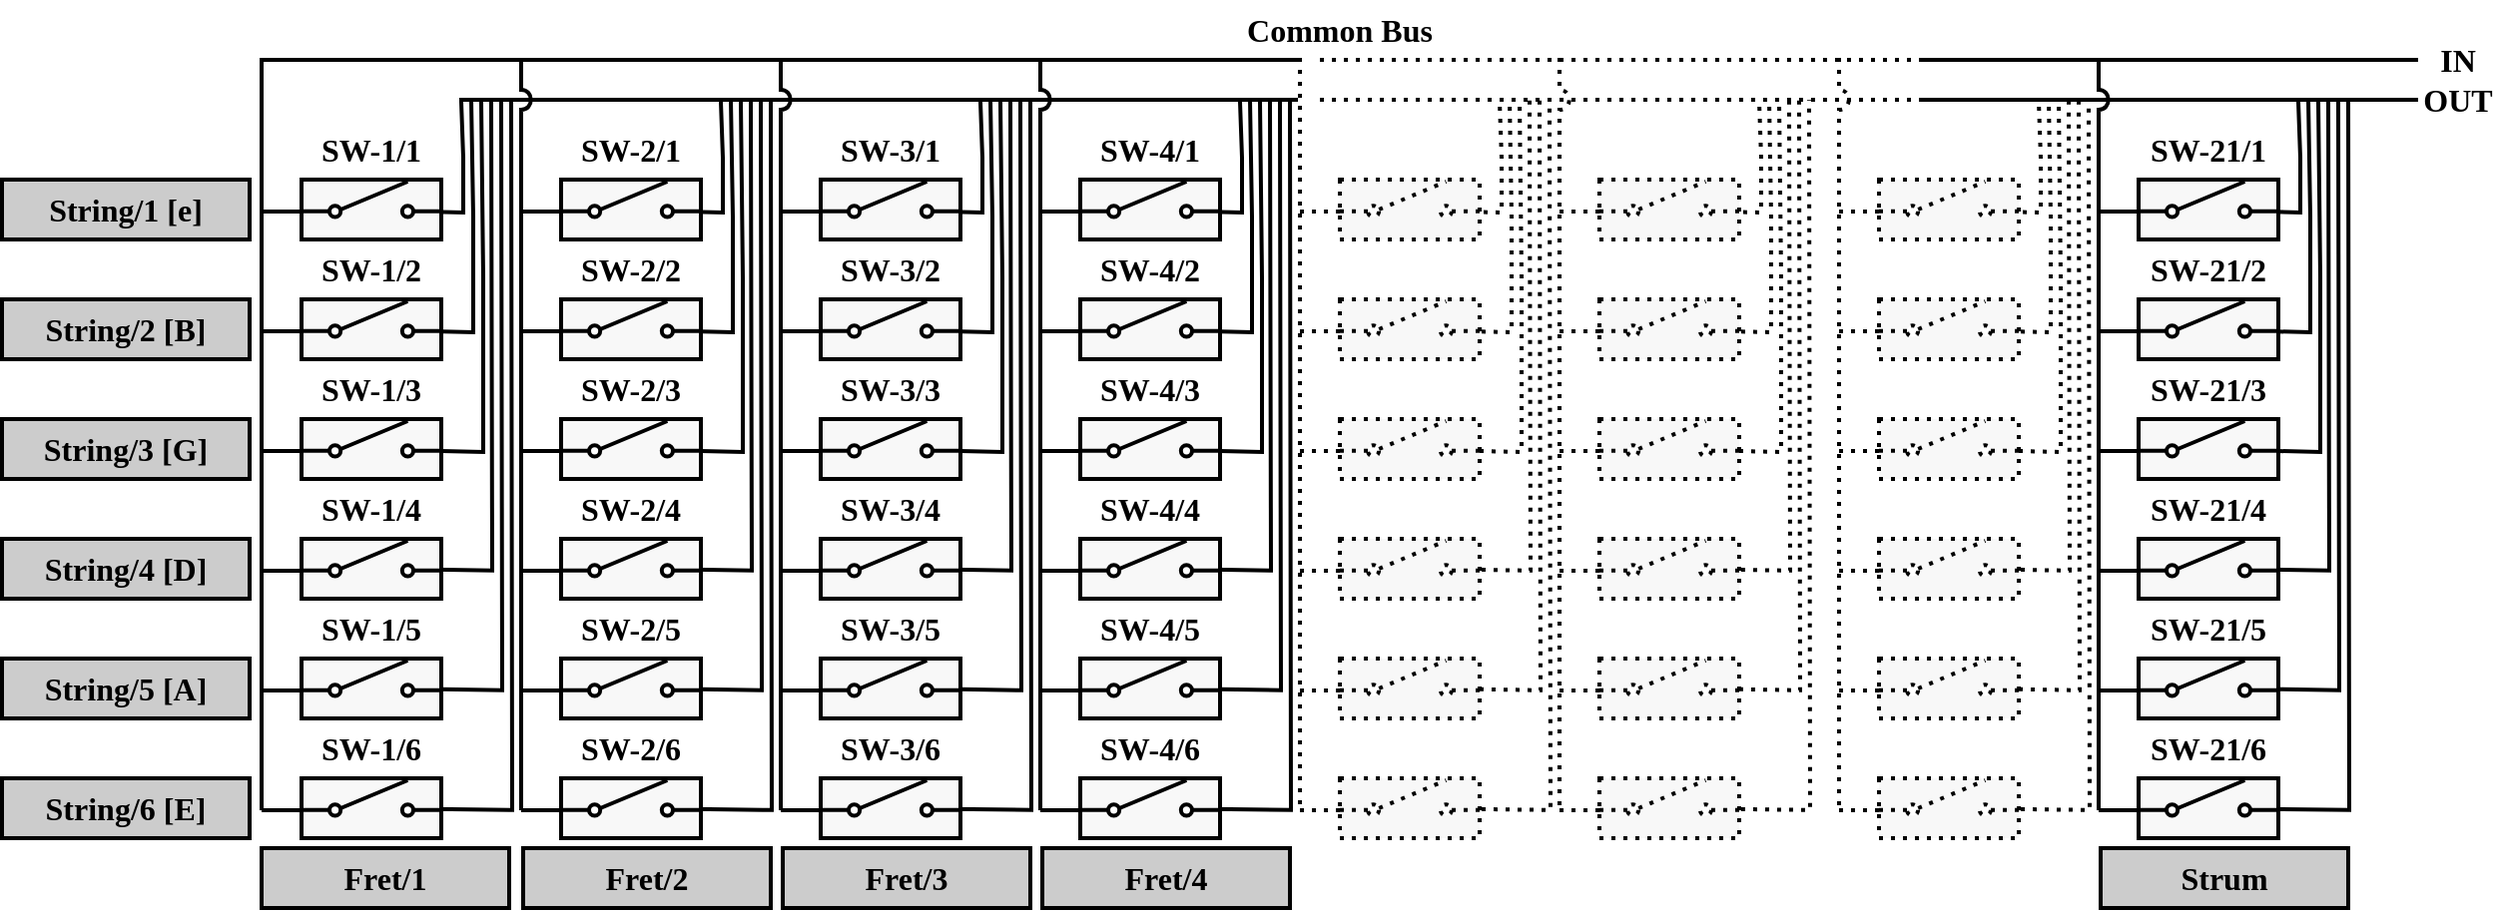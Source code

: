 <mxfile version="20.2.3" type="device"><diagram id="KCPX3VkQytuZTVjZ40yU" name="Page-1"><mxGraphModel dx="2733" dy="990" grid="1" gridSize="10" guides="1" tooltips="1" connect="1" arrows="1" fold="1" page="1" pageScale="1" pageWidth="1169" pageHeight="827" math="0" shadow="0"><root><mxCell id="0"/><mxCell id="1" parent="0"/><mxCell id="yHqIJWQtQl4wUfKCACUR-62" style="edgeStyle=orthogonalEdgeStyle;rounded=0;orthogonalLoop=1;jettySize=auto;html=1;endArrow=none;endFill=0;strokeWidth=2;fontStyle=1" edge="1" parent="1"><mxGeometry relative="1" as="geometry"><mxPoint x="225" y="360" as="targetPoint"/><mxPoint x="185" y="715.4" as="sourcePoint"/></mxGeometry></mxCell><mxCell id="yHqIJWQtQl4wUfKCACUR-64" style="edgeStyle=orthogonalEdgeStyle;rounded=0;orthogonalLoop=1;jettySize=auto;html=1;endArrow=none;endFill=0;strokeWidth=2;" edge="1" parent="1"><mxGeometry relative="1" as="geometry"><mxPoint x="200" y="361" as="targetPoint"/><mxPoint x="180" y="416.0" as="sourcePoint"/></mxGeometry></mxCell><mxCell id="yHqIJWQtQl4wUfKCACUR-60" style="edgeStyle=orthogonalEdgeStyle;rounded=0;orthogonalLoop=1;jettySize=auto;html=1;endArrow=none;endFill=0;strokeWidth=2;fontStyle=1" edge="1" parent="1"><mxGeometry relative="1" as="geometry"><mxPoint x="215" y="360" as="targetPoint"/><mxPoint x="185" y="595.4" as="sourcePoint"/></mxGeometry></mxCell><mxCell id="yHqIJWQtQl4wUfKCACUR-1" value="" style="rounded=0;whiteSpace=wrap;html=1;strokeWidth=2;fillColor=#F8F8F8;" vertex="1" parent="1"><mxGeometry x="120" y="400" width="70" height="30" as="geometry"/></mxCell><mxCell id="yHqIJWQtQl4wUfKCACUR-2" value="" style="shape=mxgraph.electrical.electro-mechanical.singleSwitch;aspect=fixed;elSwitchState=off;strokeWidth=2;" vertex="1" parent="1"><mxGeometry x="120" y="401" width="70" height="18.67" as="geometry"/></mxCell><mxCell id="yHqIJWQtQl4wUfKCACUR-3" value="SW-1/1" style="rounded=0;whiteSpace=wrap;html=1;fillColor=none;fontSize=16;fontFamily=Fira Code;fontSource=https%3A%2F%2Ffonts.googleapis.com%2Fcss%3Ffamily%3DFira%2BCode;fontStyle=1;strokeWidth=2;strokeColor=none;" vertex="1" parent="1"><mxGeometry x="120" y="370" width="70" height="30" as="geometry"/></mxCell><mxCell id="yHqIJWQtQl4wUfKCACUR-63" style="edgeStyle=orthogonalEdgeStyle;rounded=0;orthogonalLoop=1;jettySize=auto;html=1;endArrow=none;endFill=0;strokeWidth=2;" edge="1" parent="1"><mxGeometry relative="1" as="geometry"><mxPoint x="205" y="360" as="targetPoint"/><mxPoint x="185" y="476.0" as="sourcePoint"/></mxGeometry></mxCell><mxCell id="yHqIJWQtQl4wUfKCACUR-4" value="" style="rounded=0;whiteSpace=wrap;html=1;strokeWidth=2;fillColor=#F8F8F8;" vertex="1" parent="1"><mxGeometry x="120" y="460" width="70" height="30" as="geometry"/></mxCell><mxCell id="yHqIJWQtQl4wUfKCACUR-5" value="" style="shape=mxgraph.electrical.electro-mechanical.singleSwitch;aspect=fixed;elSwitchState=off;strokeWidth=2;" vertex="1" parent="1"><mxGeometry x="120" y="461" width="70" height="18.67" as="geometry"/></mxCell><mxCell id="yHqIJWQtQl4wUfKCACUR-6" value="SW-1/2" style="rounded=0;whiteSpace=wrap;html=1;fillColor=none;fontSize=16;fontFamily=Fira Code;fontSource=https%3A%2F%2Ffonts.googleapis.com%2Fcss%3Ffamily%3DFira%2BCode;fontStyle=1;strokeWidth=2;strokeColor=none;" vertex="1" parent="1"><mxGeometry x="120" y="430" width="70" height="30" as="geometry"/></mxCell><mxCell id="yHqIJWQtQl4wUfKCACUR-7" value="" style="rounded=0;whiteSpace=wrap;html=1;strokeWidth=2;fillColor=#F8F8F8;" vertex="1" parent="1"><mxGeometry x="120" y="520" width="70" height="30" as="geometry"/></mxCell><mxCell id="yHqIJWQtQl4wUfKCACUR-8" value="" style="shape=mxgraph.electrical.electro-mechanical.singleSwitch;aspect=fixed;elSwitchState=off;strokeWidth=2;" vertex="1" parent="1"><mxGeometry x="120" y="521" width="70" height="18.67" as="geometry"/></mxCell><mxCell id="yHqIJWQtQl4wUfKCACUR-9" value="SW-1/3" style="rounded=0;whiteSpace=wrap;html=1;fillColor=none;fontSize=16;fontFamily=Fira Code;fontSource=https%3A%2F%2Ffonts.googleapis.com%2Fcss%3Ffamily%3DFira%2BCode;fontStyle=1;strokeWidth=2;strokeColor=none;" vertex="1" parent="1"><mxGeometry x="120" y="490" width="70" height="30" as="geometry"/></mxCell><mxCell id="yHqIJWQtQl4wUfKCACUR-10" value="" style="rounded=0;whiteSpace=wrap;html=1;strokeWidth=2;fillColor=#F8F8F8;" vertex="1" parent="1"><mxGeometry x="120" y="580" width="70" height="30" as="geometry"/></mxCell><mxCell id="yHqIJWQtQl4wUfKCACUR-11" value="" style="shape=mxgraph.electrical.electro-mechanical.singleSwitch;aspect=fixed;elSwitchState=off;strokeWidth=2;" vertex="1" parent="1"><mxGeometry x="120" y="581" width="70" height="18.67" as="geometry"/></mxCell><mxCell id="yHqIJWQtQl4wUfKCACUR-59" style="edgeStyle=orthogonalEdgeStyle;rounded=0;orthogonalLoop=1;jettySize=auto;html=1;endArrow=none;endFill=0;strokeWidth=2;exitX=1;exitY=0.5;exitDx=0;exitDy=0;" edge="1" parent="1"><mxGeometry relative="1" as="geometry"><mxPoint x="210" y="361" as="targetPoint"/><mxPoint x="190" y="536.0" as="sourcePoint"/></mxGeometry></mxCell><mxCell id="yHqIJWQtQl4wUfKCACUR-12" value="SW-1/4" style="rounded=0;whiteSpace=wrap;html=1;fillColor=none;fontSize=16;fontFamily=Fira Code;fontSource=https%3A%2F%2Ffonts.googleapis.com%2Fcss%3Ffamily%3DFira%2BCode;fontStyle=1;strokeWidth=2;strokeColor=none;" vertex="1" parent="1"><mxGeometry x="120" y="550" width="70" height="30" as="geometry"/></mxCell><mxCell id="yHqIJWQtQl4wUfKCACUR-13" value="" style="rounded=0;whiteSpace=wrap;html=1;strokeWidth=2;fillColor=#F8F8F8;" vertex="1" parent="1"><mxGeometry x="120" y="640" width="70" height="30" as="geometry"/></mxCell><mxCell id="yHqIJWQtQl4wUfKCACUR-61" style="edgeStyle=orthogonalEdgeStyle;rounded=0;orthogonalLoop=1;jettySize=auto;html=1;endArrow=none;endFill=0;strokeWidth=2;" edge="1" parent="1"><mxGeometry relative="1" as="geometry"><mxPoint x="220" y="360" as="targetPoint"/><mxPoint x="190" y="655.364" as="sourcePoint"/></mxGeometry></mxCell><mxCell id="yHqIJWQtQl4wUfKCACUR-14" value="" style="shape=mxgraph.electrical.electro-mechanical.singleSwitch;aspect=fixed;elSwitchState=off;strokeWidth=2;" vertex="1" parent="1"><mxGeometry x="120" y="641" width="70" height="18.67" as="geometry"/></mxCell><mxCell id="yHqIJWQtQl4wUfKCACUR-15" value="SW-1/5" style="rounded=0;whiteSpace=wrap;html=1;fillColor=none;fontSize=16;fontFamily=Fira Code;fontSource=https%3A%2F%2Ffonts.googleapis.com%2Fcss%3Ffamily%3DFira%2BCode;fontStyle=1;strokeWidth=2;strokeColor=none;" vertex="1" parent="1"><mxGeometry x="120" y="610" width="70" height="30" as="geometry"/></mxCell><mxCell id="yHqIJWQtQl4wUfKCACUR-16" value="" style="rounded=0;whiteSpace=wrap;html=1;strokeWidth=2;fillColor=#F8F8F8;" vertex="1" parent="1"><mxGeometry x="120" y="700" width="70" height="30" as="geometry"/></mxCell><mxCell id="yHqIJWQtQl4wUfKCACUR-17" value="" style="shape=mxgraph.electrical.electro-mechanical.singleSwitch;aspect=fixed;elSwitchState=off;strokeWidth=2;" vertex="1" parent="1"><mxGeometry x="120" y="701" width="70" height="18.67" as="geometry"/></mxCell><mxCell id="yHqIJWQtQl4wUfKCACUR-18" value="SW-1/6" style="rounded=0;whiteSpace=wrap;html=1;fillColor=none;fontSize=16;fontFamily=Fira Code;fontSource=https%3A%2F%2Ffonts.googleapis.com%2Fcss%3Ffamily%3DFira%2BCode;fontStyle=1;strokeWidth=2;strokeColor=none;" vertex="1" parent="1"><mxGeometry x="120" y="670" width="70" height="30" as="geometry"/></mxCell><mxCell id="yHqIJWQtQl4wUfKCACUR-55" value="" style="endArrow=none;html=1;rounded=0;strokeWidth=2;" edge="1" parent="1"><mxGeometry width="50" height="50" relative="1" as="geometry"><mxPoint x="199" y="360" as="sourcePoint"/><mxPoint x="619" y="360" as="targetPoint"/></mxGeometry></mxCell><mxCell id="yHqIJWQtQl4wUfKCACUR-65" style="edgeStyle=orthogonalEdgeStyle;rounded=0;orthogonalLoop=1;jettySize=auto;html=1;endArrow=none;endFill=0;strokeWidth=2;fontStyle=1" edge="1" parent="1"><mxGeometry relative="1" as="geometry"><mxPoint x="355" y="360" as="targetPoint"/><mxPoint x="315" y="715.4" as="sourcePoint"/></mxGeometry></mxCell><mxCell id="yHqIJWQtQl4wUfKCACUR-66" style="edgeStyle=orthogonalEdgeStyle;rounded=0;orthogonalLoop=1;jettySize=auto;html=1;endArrow=none;endFill=0;strokeWidth=2;" edge="1" parent="1"><mxGeometry relative="1" as="geometry"><mxPoint x="330" y="361" as="targetPoint"/><mxPoint x="310" y="416" as="sourcePoint"/></mxGeometry></mxCell><mxCell id="yHqIJWQtQl4wUfKCACUR-67" style="edgeStyle=orthogonalEdgeStyle;rounded=0;orthogonalLoop=1;jettySize=auto;html=1;endArrow=none;endFill=0;strokeWidth=2;fontStyle=1" edge="1" parent="1"><mxGeometry relative="1" as="geometry"><mxPoint x="345" y="360" as="targetPoint"/><mxPoint x="315" y="595.4" as="sourcePoint"/></mxGeometry></mxCell><mxCell id="yHqIJWQtQl4wUfKCACUR-68" value="" style="rounded=0;whiteSpace=wrap;html=1;strokeWidth=2;fillColor=#F8F8F8;" vertex="1" parent="1"><mxGeometry x="250" y="400" width="70" height="30" as="geometry"/></mxCell><mxCell id="yHqIJWQtQl4wUfKCACUR-69" value="" style="shape=mxgraph.electrical.electro-mechanical.singleSwitch;aspect=fixed;elSwitchState=off;strokeWidth=2;" vertex="1" parent="1"><mxGeometry x="250" y="401" width="70" height="18.67" as="geometry"/></mxCell><mxCell id="yHqIJWQtQl4wUfKCACUR-70" value="SW-2/1" style="rounded=0;whiteSpace=wrap;html=1;fillColor=none;fontSize=16;fontFamily=Fira Code;fontSource=https%3A%2F%2Ffonts.googleapis.com%2Fcss%3Ffamily%3DFira%2BCode;fontStyle=1;strokeWidth=2;strokeColor=none;" vertex="1" parent="1"><mxGeometry x="250" y="370" width="70" height="30" as="geometry"/></mxCell><mxCell id="yHqIJWQtQl4wUfKCACUR-71" style="edgeStyle=orthogonalEdgeStyle;rounded=0;orthogonalLoop=1;jettySize=auto;html=1;endArrow=none;endFill=0;strokeWidth=2;" edge="1" parent="1"><mxGeometry relative="1" as="geometry"><mxPoint x="335" y="360" as="targetPoint"/><mxPoint x="315" y="476" as="sourcePoint"/></mxGeometry></mxCell><mxCell id="yHqIJWQtQl4wUfKCACUR-72" value="" style="rounded=0;whiteSpace=wrap;html=1;strokeWidth=2;fillColor=#F8F8F8;" vertex="1" parent="1"><mxGeometry x="250" y="460" width="70" height="30" as="geometry"/></mxCell><mxCell id="yHqIJWQtQl4wUfKCACUR-73" value="" style="shape=mxgraph.electrical.electro-mechanical.singleSwitch;aspect=fixed;elSwitchState=off;strokeWidth=2;" vertex="1" parent="1"><mxGeometry x="250" y="461" width="70" height="18.67" as="geometry"/></mxCell><mxCell id="yHqIJWQtQl4wUfKCACUR-74" value="SW-2/2" style="rounded=0;whiteSpace=wrap;html=1;fillColor=none;fontSize=16;fontFamily=Fira Code;fontSource=https%3A%2F%2Ffonts.googleapis.com%2Fcss%3Ffamily%3DFira%2BCode;fontStyle=1;strokeWidth=2;strokeColor=none;" vertex="1" parent="1"><mxGeometry x="250" y="430" width="70" height="30" as="geometry"/></mxCell><mxCell id="yHqIJWQtQl4wUfKCACUR-75" value="" style="rounded=0;whiteSpace=wrap;html=1;strokeWidth=2;fillColor=#F8F8F8;" vertex="1" parent="1"><mxGeometry x="250" y="520" width="70" height="30" as="geometry"/></mxCell><mxCell id="yHqIJWQtQl4wUfKCACUR-76" value="" style="shape=mxgraph.electrical.electro-mechanical.singleSwitch;aspect=fixed;elSwitchState=off;strokeWidth=2;" vertex="1" parent="1"><mxGeometry x="250" y="521" width="70" height="18.67" as="geometry"/></mxCell><mxCell id="yHqIJWQtQl4wUfKCACUR-77" value="SW-2/3" style="rounded=0;whiteSpace=wrap;html=1;fillColor=none;fontSize=16;fontFamily=Fira Code;fontSource=https%3A%2F%2Ffonts.googleapis.com%2Fcss%3Ffamily%3DFira%2BCode;fontStyle=1;strokeWidth=2;strokeColor=none;" vertex="1" parent="1"><mxGeometry x="250" y="490" width="70" height="30" as="geometry"/></mxCell><mxCell id="yHqIJWQtQl4wUfKCACUR-78" value="" style="rounded=0;whiteSpace=wrap;html=1;strokeWidth=2;fillColor=#F8F8F8;" vertex="1" parent="1"><mxGeometry x="250" y="580" width="70" height="30" as="geometry"/></mxCell><mxCell id="yHqIJWQtQl4wUfKCACUR-79" value="" style="shape=mxgraph.electrical.electro-mechanical.singleSwitch;aspect=fixed;elSwitchState=off;strokeWidth=2;" vertex="1" parent="1"><mxGeometry x="250" y="581" width="70" height="18.67" as="geometry"/></mxCell><mxCell id="yHqIJWQtQl4wUfKCACUR-80" style="edgeStyle=orthogonalEdgeStyle;rounded=0;orthogonalLoop=1;jettySize=auto;html=1;endArrow=none;endFill=0;strokeWidth=2;exitX=1;exitY=0.5;exitDx=0;exitDy=0;" edge="1" parent="1"><mxGeometry relative="1" as="geometry"><mxPoint x="340" y="361" as="targetPoint"/><mxPoint x="320" y="536" as="sourcePoint"/></mxGeometry></mxCell><mxCell id="yHqIJWQtQl4wUfKCACUR-81" value="SW-2/4" style="rounded=0;whiteSpace=wrap;html=1;fillColor=none;fontSize=16;fontFamily=Fira Code;fontSource=https%3A%2F%2Ffonts.googleapis.com%2Fcss%3Ffamily%3DFira%2BCode;fontStyle=1;strokeWidth=2;strokeColor=none;" vertex="1" parent="1"><mxGeometry x="250" y="550" width="70" height="30" as="geometry"/></mxCell><mxCell id="yHqIJWQtQl4wUfKCACUR-82" value="" style="rounded=0;whiteSpace=wrap;html=1;strokeWidth=2;fillColor=#F8F8F8;" vertex="1" parent="1"><mxGeometry x="250" y="640" width="70" height="30" as="geometry"/></mxCell><mxCell id="yHqIJWQtQl4wUfKCACUR-83" style="edgeStyle=orthogonalEdgeStyle;rounded=0;orthogonalLoop=1;jettySize=auto;html=1;endArrow=none;endFill=0;strokeWidth=2;" edge="1" parent="1"><mxGeometry relative="1" as="geometry"><mxPoint x="350" y="360" as="targetPoint"/><mxPoint x="320" y="655.364" as="sourcePoint"/></mxGeometry></mxCell><mxCell id="yHqIJWQtQl4wUfKCACUR-84" value="" style="shape=mxgraph.electrical.electro-mechanical.singleSwitch;aspect=fixed;elSwitchState=off;strokeWidth=2;" vertex="1" parent="1"><mxGeometry x="250" y="641" width="70" height="18.67" as="geometry"/></mxCell><mxCell id="yHqIJWQtQl4wUfKCACUR-85" value="SW-2/5" style="rounded=0;whiteSpace=wrap;html=1;fillColor=none;fontSize=16;fontFamily=Fira Code;fontSource=https%3A%2F%2Ffonts.googleapis.com%2Fcss%3Ffamily%3DFira%2BCode;fontStyle=1;strokeWidth=2;strokeColor=none;" vertex="1" parent="1"><mxGeometry x="250" y="610" width="70" height="30" as="geometry"/></mxCell><mxCell id="yHqIJWQtQl4wUfKCACUR-86" value="" style="rounded=0;whiteSpace=wrap;html=1;strokeWidth=2;fillColor=#F8F8F8;" vertex="1" parent="1"><mxGeometry x="250" y="700" width="70" height="30" as="geometry"/></mxCell><mxCell id="yHqIJWQtQl4wUfKCACUR-87" value="" style="shape=mxgraph.electrical.electro-mechanical.singleSwitch;aspect=fixed;elSwitchState=off;strokeWidth=2;" vertex="1" parent="1"><mxGeometry x="250" y="701" width="70" height="18.67" as="geometry"/></mxCell><mxCell id="yHqIJWQtQl4wUfKCACUR-88" value="SW-2/6" style="rounded=0;whiteSpace=wrap;html=1;fillColor=none;fontSize=16;fontFamily=Fira Code;fontSource=https%3A%2F%2Ffonts.googleapis.com%2Fcss%3Ffamily%3DFira%2BCode;fontStyle=1;strokeWidth=2;strokeColor=none;" vertex="1" parent="1"><mxGeometry x="250" y="670" width="70" height="30" as="geometry"/></mxCell><mxCell id="yHqIJWQtQl4wUfKCACUR-89" style="edgeStyle=orthogonalEdgeStyle;rounded=0;orthogonalLoop=1;jettySize=auto;html=1;endArrow=none;endFill=0;strokeWidth=2;fontStyle=1" edge="1" parent="1"><mxGeometry relative="1" as="geometry"><mxPoint x="485" y="360" as="targetPoint"/><mxPoint x="445" y="715.4" as="sourcePoint"/></mxGeometry></mxCell><mxCell id="yHqIJWQtQl4wUfKCACUR-90" style="edgeStyle=orthogonalEdgeStyle;rounded=0;orthogonalLoop=1;jettySize=auto;html=1;endArrow=none;endFill=0;strokeWidth=2;" edge="1" parent="1"><mxGeometry relative="1" as="geometry"><mxPoint x="460" y="361" as="targetPoint"/><mxPoint x="440" y="416" as="sourcePoint"/></mxGeometry></mxCell><mxCell id="yHqIJWQtQl4wUfKCACUR-91" style="edgeStyle=orthogonalEdgeStyle;rounded=0;orthogonalLoop=1;jettySize=auto;html=1;endArrow=none;endFill=0;strokeWidth=2;fontStyle=1" edge="1" parent="1"><mxGeometry relative="1" as="geometry"><mxPoint x="475" y="360" as="targetPoint"/><mxPoint x="445" y="595.4" as="sourcePoint"/></mxGeometry></mxCell><mxCell id="yHqIJWQtQl4wUfKCACUR-92" value="" style="rounded=0;whiteSpace=wrap;html=1;strokeWidth=2;fillColor=#F8F8F8;" vertex="1" parent="1"><mxGeometry x="380" y="400" width="70" height="30" as="geometry"/></mxCell><mxCell id="yHqIJWQtQl4wUfKCACUR-93" value="" style="shape=mxgraph.electrical.electro-mechanical.singleSwitch;aspect=fixed;elSwitchState=off;strokeWidth=2;" vertex="1" parent="1"><mxGeometry x="380" y="401" width="70" height="18.67" as="geometry"/></mxCell><mxCell id="yHqIJWQtQl4wUfKCACUR-94" value="SW-3/1" style="rounded=0;whiteSpace=wrap;html=1;fillColor=none;fontSize=16;fontFamily=Fira Code;fontSource=https%3A%2F%2Ffonts.googleapis.com%2Fcss%3Ffamily%3DFira%2BCode;fontStyle=1;strokeWidth=2;strokeColor=none;" vertex="1" parent="1"><mxGeometry x="380" y="370" width="70" height="30" as="geometry"/></mxCell><mxCell id="yHqIJWQtQl4wUfKCACUR-95" style="edgeStyle=orthogonalEdgeStyle;rounded=0;orthogonalLoop=1;jettySize=auto;html=1;endArrow=none;endFill=0;strokeWidth=2;" edge="1" parent="1"><mxGeometry relative="1" as="geometry"><mxPoint x="465" y="360" as="targetPoint"/><mxPoint x="445" y="476" as="sourcePoint"/></mxGeometry></mxCell><mxCell id="yHqIJWQtQl4wUfKCACUR-96" value="" style="rounded=0;whiteSpace=wrap;html=1;strokeWidth=2;fillColor=#F8F8F8;" vertex="1" parent="1"><mxGeometry x="380" y="460" width="70" height="30" as="geometry"/></mxCell><mxCell id="yHqIJWQtQl4wUfKCACUR-97" value="" style="shape=mxgraph.electrical.electro-mechanical.singleSwitch;aspect=fixed;elSwitchState=off;strokeWidth=2;" vertex="1" parent="1"><mxGeometry x="380" y="461" width="70" height="18.67" as="geometry"/></mxCell><mxCell id="yHqIJWQtQl4wUfKCACUR-98" value="SW-3/2" style="rounded=0;whiteSpace=wrap;html=1;fillColor=none;fontSize=16;fontFamily=Fira Code;fontSource=https%3A%2F%2Ffonts.googleapis.com%2Fcss%3Ffamily%3DFira%2BCode;fontStyle=1;strokeWidth=2;strokeColor=none;" vertex="1" parent="1"><mxGeometry x="380" y="430" width="70" height="30" as="geometry"/></mxCell><mxCell id="yHqIJWQtQl4wUfKCACUR-99" value="" style="rounded=0;whiteSpace=wrap;html=1;strokeWidth=2;fillColor=#F8F8F8;" vertex="1" parent="1"><mxGeometry x="380" y="520" width="70" height="30" as="geometry"/></mxCell><mxCell id="yHqIJWQtQl4wUfKCACUR-100" value="" style="shape=mxgraph.electrical.electro-mechanical.singleSwitch;aspect=fixed;elSwitchState=off;strokeWidth=2;" vertex="1" parent="1"><mxGeometry x="380" y="521" width="70" height="18.67" as="geometry"/></mxCell><mxCell id="yHqIJWQtQl4wUfKCACUR-101" value="SW-3/3" style="rounded=0;whiteSpace=wrap;html=1;fillColor=none;fontSize=16;fontFamily=Fira Code;fontSource=https%3A%2F%2Ffonts.googleapis.com%2Fcss%3Ffamily%3DFira%2BCode;fontStyle=1;strokeWidth=2;strokeColor=none;" vertex="1" parent="1"><mxGeometry x="380" y="490" width="70" height="30" as="geometry"/></mxCell><mxCell id="yHqIJWQtQl4wUfKCACUR-102" value="" style="rounded=0;whiteSpace=wrap;html=1;strokeWidth=2;fillColor=#F8F8F8;" vertex="1" parent="1"><mxGeometry x="380" y="580" width="70" height="30" as="geometry"/></mxCell><mxCell id="yHqIJWQtQl4wUfKCACUR-103" value="" style="shape=mxgraph.electrical.electro-mechanical.singleSwitch;aspect=fixed;elSwitchState=off;strokeWidth=2;" vertex="1" parent="1"><mxGeometry x="380" y="581" width="70" height="18.67" as="geometry"/></mxCell><mxCell id="yHqIJWQtQl4wUfKCACUR-104" style="edgeStyle=orthogonalEdgeStyle;rounded=0;orthogonalLoop=1;jettySize=auto;html=1;endArrow=none;endFill=0;strokeWidth=2;exitX=1;exitY=0.5;exitDx=0;exitDy=0;" edge="1" parent="1"><mxGeometry relative="1" as="geometry"><mxPoint x="470" y="361" as="targetPoint"/><mxPoint x="450" y="536" as="sourcePoint"/></mxGeometry></mxCell><mxCell id="yHqIJWQtQl4wUfKCACUR-105" value="SW-3/4" style="rounded=0;whiteSpace=wrap;html=1;fillColor=none;fontSize=16;fontFamily=Fira Code;fontSource=https%3A%2F%2Ffonts.googleapis.com%2Fcss%3Ffamily%3DFira%2BCode;fontStyle=1;strokeWidth=2;strokeColor=none;" vertex="1" parent="1"><mxGeometry x="380" y="550" width="70" height="30" as="geometry"/></mxCell><mxCell id="yHqIJWQtQl4wUfKCACUR-106" value="" style="rounded=0;whiteSpace=wrap;html=1;strokeWidth=2;fillColor=#F8F8F8;" vertex="1" parent="1"><mxGeometry x="380" y="640" width="70" height="30" as="geometry"/></mxCell><mxCell id="yHqIJWQtQl4wUfKCACUR-107" style="edgeStyle=orthogonalEdgeStyle;rounded=0;orthogonalLoop=1;jettySize=auto;html=1;endArrow=none;endFill=0;strokeWidth=2;" edge="1" parent="1"><mxGeometry relative="1" as="geometry"><mxPoint x="480" y="360" as="targetPoint"/><mxPoint x="450" y="655.364" as="sourcePoint"/></mxGeometry></mxCell><mxCell id="yHqIJWQtQl4wUfKCACUR-108" value="" style="shape=mxgraph.electrical.electro-mechanical.singleSwitch;aspect=fixed;elSwitchState=off;strokeWidth=2;" vertex="1" parent="1"><mxGeometry x="380" y="641" width="70" height="18.67" as="geometry"/></mxCell><mxCell id="yHqIJWQtQl4wUfKCACUR-109" value="SW-3/5" style="rounded=0;whiteSpace=wrap;html=1;fillColor=none;fontSize=16;fontFamily=Fira Code;fontSource=https%3A%2F%2Ffonts.googleapis.com%2Fcss%3Ffamily%3DFira%2BCode;fontStyle=1;strokeWidth=2;strokeColor=none;" vertex="1" parent="1"><mxGeometry x="380" y="610" width="70" height="30" as="geometry"/></mxCell><mxCell id="yHqIJWQtQl4wUfKCACUR-110" value="" style="rounded=0;whiteSpace=wrap;html=1;strokeWidth=2;fillColor=#F8F8F8;" vertex="1" parent="1"><mxGeometry x="380" y="700" width="70" height="30" as="geometry"/></mxCell><mxCell id="yHqIJWQtQl4wUfKCACUR-111" value="" style="shape=mxgraph.electrical.electro-mechanical.singleSwitch;aspect=fixed;elSwitchState=off;strokeWidth=2;" vertex="1" parent="1"><mxGeometry x="380" y="701" width="70" height="18.67" as="geometry"/></mxCell><mxCell id="yHqIJWQtQl4wUfKCACUR-112" value="SW-3/6" style="rounded=0;whiteSpace=wrap;html=1;fillColor=none;fontSize=16;fontFamily=Fira Code;fontSource=https%3A%2F%2Ffonts.googleapis.com%2Fcss%3Ffamily%3DFira%2BCode;fontStyle=1;strokeWidth=2;strokeColor=none;" vertex="1" parent="1"><mxGeometry x="380" y="670" width="70" height="30" as="geometry"/></mxCell><mxCell id="yHqIJWQtQl4wUfKCACUR-113" style="edgeStyle=orthogonalEdgeStyle;rounded=0;orthogonalLoop=1;jettySize=auto;html=1;endArrow=none;endFill=0;strokeWidth=2;fontStyle=1" edge="1" parent="1"><mxGeometry relative="1" as="geometry"><mxPoint x="615" y="360" as="targetPoint"/><mxPoint x="575" y="715.4" as="sourcePoint"/></mxGeometry></mxCell><mxCell id="yHqIJWQtQl4wUfKCACUR-114" style="edgeStyle=orthogonalEdgeStyle;rounded=0;orthogonalLoop=1;jettySize=auto;html=1;endArrow=none;endFill=0;strokeWidth=2;" edge="1" parent="1"><mxGeometry relative="1" as="geometry"><mxPoint x="590" y="361" as="targetPoint"/><mxPoint x="570" y="416" as="sourcePoint"/></mxGeometry></mxCell><mxCell id="yHqIJWQtQl4wUfKCACUR-115" style="edgeStyle=orthogonalEdgeStyle;rounded=0;orthogonalLoop=1;jettySize=auto;html=1;endArrow=none;endFill=0;strokeWidth=2;fontStyle=1" edge="1" parent="1"><mxGeometry relative="1" as="geometry"><mxPoint x="605" y="360" as="targetPoint"/><mxPoint x="575" y="595.4" as="sourcePoint"/></mxGeometry></mxCell><mxCell id="yHqIJWQtQl4wUfKCACUR-116" value="" style="rounded=0;whiteSpace=wrap;html=1;strokeWidth=2;fillColor=#F8F8F8;" vertex="1" parent="1"><mxGeometry x="510" y="400" width="70" height="30" as="geometry"/></mxCell><mxCell id="yHqIJWQtQl4wUfKCACUR-117" value="" style="shape=mxgraph.electrical.electro-mechanical.singleSwitch;aspect=fixed;elSwitchState=off;strokeWidth=2;" vertex="1" parent="1"><mxGeometry x="510" y="401" width="70" height="18.67" as="geometry"/></mxCell><mxCell id="yHqIJWQtQl4wUfKCACUR-118" value="SW-4/1" style="rounded=0;whiteSpace=wrap;html=1;fillColor=none;fontSize=16;fontFamily=Fira Code;fontSource=https%3A%2F%2Ffonts.googleapis.com%2Fcss%3Ffamily%3DFira%2BCode;fontStyle=1;strokeWidth=2;strokeColor=none;" vertex="1" parent="1"><mxGeometry x="510" y="370" width="70" height="30" as="geometry"/></mxCell><mxCell id="yHqIJWQtQl4wUfKCACUR-119" style="edgeStyle=orthogonalEdgeStyle;rounded=0;orthogonalLoop=1;jettySize=auto;html=1;endArrow=none;endFill=0;strokeWidth=2;" edge="1" parent="1"><mxGeometry relative="1" as="geometry"><mxPoint x="595" y="360" as="targetPoint"/><mxPoint x="575" y="476" as="sourcePoint"/></mxGeometry></mxCell><mxCell id="yHqIJWQtQl4wUfKCACUR-120" value="" style="rounded=0;whiteSpace=wrap;html=1;strokeWidth=2;fillColor=#F8F8F8;" vertex="1" parent="1"><mxGeometry x="510" y="460" width="70" height="30" as="geometry"/></mxCell><mxCell id="yHqIJWQtQl4wUfKCACUR-121" value="" style="shape=mxgraph.electrical.electro-mechanical.singleSwitch;aspect=fixed;elSwitchState=off;strokeWidth=2;" vertex="1" parent="1"><mxGeometry x="510" y="461" width="70" height="18.67" as="geometry"/></mxCell><mxCell id="yHqIJWQtQl4wUfKCACUR-122" value="SW-4/2" style="rounded=0;whiteSpace=wrap;html=1;fillColor=none;fontSize=16;fontFamily=Fira Code;fontSource=https%3A%2F%2Ffonts.googleapis.com%2Fcss%3Ffamily%3DFira%2BCode;fontStyle=1;strokeWidth=2;strokeColor=none;" vertex="1" parent="1"><mxGeometry x="510" y="430" width="70" height="30" as="geometry"/></mxCell><mxCell id="yHqIJWQtQl4wUfKCACUR-123" value="" style="rounded=0;whiteSpace=wrap;html=1;strokeWidth=2;fillColor=#F8F8F8;" vertex="1" parent="1"><mxGeometry x="510" y="520" width="70" height="30" as="geometry"/></mxCell><mxCell id="yHqIJWQtQl4wUfKCACUR-124" value="" style="shape=mxgraph.electrical.electro-mechanical.singleSwitch;aspect=fixed;elSwitchState=off;strokeWidth=2;" vertex="1" parent="1"><mxGeometry x="510" y="521" width="70" height="18.67" as="geometry"/></mxCell><mxCell id="yHqIJWQtQl4wUfKCACUR-125" value="SW-4/3" style="rounded=0;whiteSpace=wrap;html=1;fillColor=none;fontSize=16;fontFamily=Fira Code;fontSource=https%3A%2F%2Ffonts.googleapis.com%2Fcss%3Ffamily%3DFira%2BCode;fontStyle=1;strokeWidth=2;strokeColor=none;" vertex="1" parent="1"><mxGeometry x="510" y="490" width="70" height="30" as="geometry"/></mxCell><mxCell id="yHqIJWQtQl4wUfKCACUR-126" value="" style="rounded=0;whiteSpace=wrap;html=1;strokeWidth=2;fillColor=#F8F8F8;" vertex="1" parent="1"><mxGeometry x="510" y="580" width="70" height="30" as="geometry"/></mxCell><mxCell id="yHqIJWQtQl4wUfKCACUR-127" value="" style="shape=mxgraph.electrical.electro-mechanical.singleSwitch;aspect=fixed;elSwitchState=off;strokeWidth=2;" vertex="1" parent="1"><mxGeometry x="510" y="581" width="70" height="18.67" as="geometry"/></mxCell><mxCell id="yHqIJWQtQl4wUfKCACUR-128" style="edgeStyle=orthogonalEdgeStyle;rounded=0;orthogonalLoop=1;jettySize=auto;html=1;endArrow=none;endFill=0;strokeWidth=2;exitX=1;exitY=0.5;exitDx=0;exitDy=0;" edge="1" parent="1"><mxGeometry relative="1" as="geometry"><mxPoint x="600" y="361" as="targetPoint"/><mxPoint x="580" y="536" as="sourcePoint"/></mxGeometry></mxCell><mxCell id="yHqIJWQtQl4wUfKCACUR-129" value="SW-4/4" style="rounded=0;whiteSpace=wrap;html=1;fillColor=none;fontSize=16;fontFamily=Fira Code;fontSource=https%3A%2F%2Ffonts.googleapis.com%2Fcss%3Ffamily%3DFira%2BCode;fontStyle=1;strokeWidth=2;strokeColor=none;" vertex="1" parent="1"><mxGeometry x="510" y="550" width="70" height="30" as="geometry"/></mxCell><mxCell id="yHqIJWQtQl4wUfKCACUR-130" value="" style="rounded=0;whiteSpace=wrap;html=1;strokeWidth=2;fillColor=#F8F8F8;" vertex="1" parent="1"><mxGeometry x="510" y="640" width="70" height="30" as="geometry"/></mxCell><mxCell id="yHqIJWQtQl4wUfKCACUR-131" style="edgeStyle=orthogonalEdgeStyle;rounded=0;orthogonalLoop=1;jettySize=auto;html=1;endArrow=none;endFill=0;strokeWidth=2;" edge="1" parent="1"><mxGeometry relative="1" as="geometry"><mxPoint x="610" y="360" as="targetPoint"/><mxPoint x="580" y="655.364" as="sourcePoint"/></mxGeometry></mxCell><mxCell id="yHqIJWQtQl4wUfKCACUR-132" value="" style="shape=mxgraph.electrical.electro-mechanical.singleSwitch;aspect=fixed;elSwitchState=off;strokeWidth=2;" vertex="1" parent="1"><mxGeometry x="510" y="641" width="70" height="18.67" as="geometry"/></mxCell><mxCell id="yHqIJWQtQl4wUfKCACUR-133" value="SW-4/5" style="rounded=0;whiteSpace=wrap;html=1;fillColor=none;fontSize=16;fontFamily=Fira Code;fontSource=https%3A%2F%2Ffonts.googleapis.com%2Fcss%3Ffamily%3DFira%2BCode;fontStyle=1;strokeWidth=2;strokeColor=none;" vertex="1" parent="1"><mxGeometry x="510" y="610" width="70" height="30" as="geometry"/></mxCell><mxCell id="yHqIJWQtQl4wUfKCACUR-134" value="" style="rounded=0;whiteSpace=wrap;html=1;strokeWidth=2;fillColor=#F8F8F8;" vertex="1" parent="1"><mxGeometry x="510" y="700" width="70" height="30" as="geometry"/></mxCell><mxCell id="yHqIJWQtQl4wUfKCACUR-135" value="" style="shape=mxgraph.electrical.electro-mechanical.singleSwitch;aspect=fixed;elSwitchState=off;strokeWidth=2;" vertex="1" parent="1"><mxGeometry x="510" y="701" width="70" height="18.67" as="geometry"/></mxCell><mxCell id="yHqIJWQtQl4wUfKCACUR-136" value="SW-4/6" style="rounded=0;whiteSpace=wrap;html=1;fillColor=none;fontSize=16;fontFamily=Fira Code;fontSource=https%3A%2F%2Ffonts.googleapis.com%2Fcss%3Ffamily%3DFira%2BCode;fontStyle=1;strokeWidth=2;strokeColor=none;" vertex="1" parent="1"><mxGeometry x="510" y="670" width="70" height="30" as="geometry"/></mxCell><mxCell id="yHqIJWQtQl4wUfKCACUR-137" style="edgeStyle=orthogonalEdgeStyle;rounded=0;orthogonalLoop=1;jettySize=auto;html=1;endArrow=none;endFill=0;strokeWidth=2;fontStyle=1;dashed=1;dashPattern=1 2;" edge="1" parent="1"><mxGeometry relative="1" as="geometry"><mxPoint x="745.0" y="360" as="targetPoint"/><mxPoint x="705" y="715.4" as="sourcePoint"/></mxGeometry></mxCell><mxCell id="yHqIJWQtQl4wUfKCACUR-138" style="edgeStyle=orthogonalEdgeStyle;rounded=0;orthogonalLoop=1;jettySize=auto;html=1;endArrow=none;endFill=0;strokeWidth=2;dashed=1;dashPattern=1 2;" edge="1" parent="1"><mxGeometry relative="1" as="geometry"><mxPoint x="720" y="361" as="targetPoint"/><mxPoint x="700" y="416" as="sourcePoint"/></mxGeometry></mxCell><mxCell id="yHqIJWQtQl4wUfKCACUR-139" style="edgeStyle=orthogonalEdgeStyle;rounded=0;orthogonalLoop=1;jettySize=auto;html=1;endArrow=none;endFill=0;strokeWidth=2;fontStyle=1;dashed=1;dashPattern=1 2;" edge="1" parent="1"><mxGeometry relative="1" as="geometry"><mxPoint x="735.0" y="360" as="targetPoint"/><mxPoint x="705" y="595.4" as="sourcePoint"/></mxGeometry></mxCell><mxCell id="yHqIJWQtQl4wUfKCACUR-140" value="" style="rounded=0;whiteSpace=wrap;html=1;strokeWidth=2;fillColor=#F8F8F8;dashed=1;dashPattern=1 2;" vertex="1" parent="1"><mxGeometry x="640" y="400" width="70" height="30" as="geometry"/></mxCell><mxCell id="yHqIJWQtQl4wUfKCACUR-141" value="" style="shape=mxgraph.electrical.electro-mechanical.singleSwitch;aspect=fixed;elSwitchState=off;strokeWidth=2;dashed=1;dashPattern=1 2;" vertex="1" parent="1"><mxGeometry x="640" y="401" width="70" height="18.67" as="geometry"/></mxCell><mxCell id="yHqIJWQtQl4wUfKCACUR-143" style="edgeStyle=orthogonalEdgeStyle;rounded=0;orthogonalLoop=1;jettySize=auto;html=1;endArrow=none;endFill=0;strokeWidth=2;dashed=1;dashPattern=1 2;" edge="1" parent="1"><mxGeometry relative="1" as="geometry"><mxPoint x="725.0" y="360" as="targetPoint"/><mxPoint x="705" y="476" as="sourcePoint"/></mxGeometry></mxCell><mxCell id="yHqIJWQtQl4wUfKCACUR-144" value="" style="rounded=0;whiteSpace=wrap;html=1;strokeWidth=2;fillColor=#F8F8F8;dashed=1;dashPattern=1 2;" vertex="1" parent="1"><mxGeometry x="640" y="460" width="70" height="30" as="geometry"/></mxCell><mxCell id="yHqIJWQtQl4wUfKCACUR-145" value="" style="shape=mxgraph.electrical.electro-mechanical.singleSwitch;aspect=fixed;elSwitchState=off;strokeWidth=2;dashed=1;dashPattern=1 2;" vertex="1" parent="1"><mxGeometry x="640" y="461" width="70" height="18.67" as="geometry"/></mxCell><mxCell id="yHqIJWQtQl4wUfKCACUR-147" value="" style="rounded=0;whiteSpace=wrap;html=1;strokeWidth=2;fillColor=#F8F8F8;dashed=1;dashPattern=1 2;" vertex="1" parent="1"><mxGeometry x="640" y="520" width="70" height="30" as="geometry"/></mxCell><mxCell id="yHqIJWQtQl4wUfKCACUR-148" value="" style="shape=mxgraph.electrical.electro-mechanical.singleSwitch;aspect=fixed;elSwitchState=off;strokeWidth=2;dashed=1;dashPattern=1 2;" vertex="1" parent="1"><mxGeometry x="640" y="521" width="70" height="18.67" as="geometry"/></mxCell><mxCell id="yHqIJWQtQl4wUfKCACUR-150" value="" style="rounded=0;whiteSpace=wrap;html=1;strokeWidth=2;fillColor=#F8F8F8;dashed=1;dashPattern=1 2;" vertex="1" parent="1"><mxGeometry x="640" y="580" width="70" height="30" as="geometry"/></mxCell><mxCell id="yHqIJWQtQl4wUfKCACUR-151" value="" style="shape=mxgraph.electrical.electro-mechanical.singleSwitch;aspect=fixed;elSwitchState=off;strokeWidth=2;dashed=1;dashPattern=1 2;" vertex="1" parent="1"><mxGeometry x="640" y="581" width="70" height="18.67" as="geometry"/></mxCell><mxCell id="yHqIJWQtQl4wUfKCACUR-152" style="edgeStyle=orthogonalEdgeStyle;rounded=0;orthogonalLoop=1;jettySize=auto;html=1;endArrow=none;endFill=0;strokeWidth=2;exitX=1;exitY=0.5;exitDx=0;exitDy=0;dashed=1;dashPattern=1 2;" edge="1" parent="1"><mxGeometry relative="1" as="geometry"><mxPoint x="730.0" y="361" as="targetPoint"/><mxPoint x="710" y="536" as="sourcePoint"/></mxGeometry></mxCell><mxCell id="yHqIJWQtQl4wUfKCACUR-154" value="" style="rounded=0;whiteSpace=wrap;html=1;strokeWidth=2;fillColor=#F8F8F8;dashed=1;dashPattern=1 2;" vertex="1" parent="1"><mxGeometry x="640" y="640" width="70" height="30" as="geometry"/></mxCell><mxCell id="yHqIJWQtQl4wUfKCACUR-155" style="edgeStyle=orthogonalEdgeStyle;rounded=0;orthogonalLoop=1;jettySize=auto;html=1;endArrow=none;endFill=0;strokeWidth=2;dashed=1;dashPattern=1 2;" edge="1" parent="1"><mxGeometry relative="1" as="geometry"><mxPoint x="740.0" y="360" as="targetPoint"/><mxPoint x="710" y="655.364" as="sourcePoint"/></mxGeometry></mxCell><mxCell id="yHqIJWQtQl4wUfKCACUR-156" value="" style="shape=mxgraph.electrical.electro-mechanical.singleSwitch;aspect=fixed;elSwitchState=off;strokeWidth=2;dashed=1;dashPattern=1 2;" vertex="1" parent="1"><mxGeometry x="640" y="641" width="70" height="18.67" as="geometry"/></mxCell><mxCell id="yHqIJWQtQl4wUfKCACUR-158" value="" style="rounded=0;whiteSpace=wrap;html=1;strokeWidth=2;fillColor=#F8F8F8;dashed=1;dashPattern=1 2;" vertex="1" parent="1"><mxGeometry x="640" y="700" width="70" height="30" as="geometry"/></mxCell><mxCell id="yHqIJWQtQl4wUfKCACUR-159" value="" style="shape=mxgraph.electrical.electro-mechanical.singleSwitch;aspect=fixed;elSwitchState=off;strokeWidth=2;dashed=1;dashPattern=1 2;" vertex="1" parent="1"><mxGeometry x="640" y="701" width="70" height="18.67" as="geometry"/></mxCell><mxCell id="yHqIJWQtQl4wUfKCACUR-161" style="edgeStyle=orthogonalEdgeStyle;rounded=0;orthogonalLoop=1;jettySize=auto;html=1;endArrow=none;endFill=0;strokeWidth=2;fontStyle=1;" edge="1" parent="1"><mxGeometry relative="1" as="geometry"><mxPoint x="1145.0" y="360" as="targetPoint"/><mxPoint x="1105.0" y="715.4" as="sourcePoint"/></mxGeometry></mxCell><mxCell id="yHqIJWQtQl4wUfKCACUR-162" style="edgeStyle=orthogonalEdgeStyle;rounded=0;orthogonalLoop=1;jettySize=auto;html=1;endArrow=none;endFill=0;strokeWidth=2;" edge="1" parent="1"><mxGeometry relative="1" as="geometry"><mxPoint x="1120.0" y="361" as="targetPoint"/><mxPoint x="1100.0" y="416" as="sourcePoint"/></mxGeometry></mxCell><mxCell id="yHqIJWQtQl4wUfKCACUR-163" style="edgeStyle=orthogonalEdgeStyle;rounded=0;orthogonalLoop=1;jettySize=auto;html=1;endArrow=none;endFill=0;strokeWidth=2;fontStyle=1;" edge="1" parent="1"><mxGeometry relative="1" as="geometry"><mxPoint x="1135.0" y="360" as="targetPoint"/><mxPoint x="1105.0" y="595.4" as="sourcePoint"/></mxGeometry></mxCell><mxCell id="yHqIJWQtQl4wUfKCACUR-164" value="" style="rounded=0;whiteSpace=wrap;html=1;strokeWidth=2;fillColor=#F8F8F8;" vertex="1" parent="1"><mxGeometry x="1040" y="400" width="70" height="30" as="geometry"/></mxCell><mxCell id="yHqIJWQtQl4wUfKCACUR-165" value="" style="shape=mxgraph.electrical.electro-mechanical.singleSwitch;aspect=fixed;elSwitchState=off;strokeWidth=2;" vertex="1" parent="1"><mxGeometry x="1040" y="401" width="70" height="18.67" as="geometry"/></mxCell><mxCell id="yHqIJWQtQl4wUfKCACUR-166" value="SW-21/1" style="rounded=0;whiteSpace=wrap;html=1;fillColor=none;fontSize=16;fontFamily=Fira Code;fontSource=https%3A%2F%2Ffonts.googleapis.com%2Fcss%3Ffamily%3DFira%2BCode;fontStyle=1;strokeWidth=2;strokeColor=none;" vertex="1" parent="1"><mxGeometry x="1040" y="370" width="70" height="30" as="geometry"/></mxCell><mxCell id="yHqIJWQtQl4wUfKCACUR-167" style="edgeStyle=orthogonalEdgeStyle;rounded=0;orthogonalLoop=1;jettySize=auto;html=1;endArrow=none;endFill=0;strokeWidth=2;" edge="1" parent="1"><mxGeometry relative="1" as="geometry"><mxPoint x="1125.0" y="360" as="targetPoint"/><mxPoint x="1105.0" y="476" as="sourcePoint"/></mxGeometry></mxCell><mxCell id="yHqIJWQtQl4wUfKCACUR-168" value="" style="rounded=0;whiteSpace=wrap;html=1;strokeWidth=2;fillColor=#F8F8F8;" vertex="1" parent="1"><mxGeometry x="1040" y="460" width="70" height="30" as="geometry"/></mxCell><mxCell id="yHqIJWQtQl4wUfKCACUR-169" value="" style="shape=mxgraph.electrical.electro-mechanical.singleSwitch;aspect=fixed;elSwitchState=off;strokeWidth=2;" vertex="1" parent="1"><mxGeometry x="1040" y="461" width="70" height="18.67" as="geometry"/></mxCell><mxCell id="yHqIJWQtQl4wUfKCACUR-170" value="SW-21/2" style="rounded=0;whiteSpace=wrap;html=1;fillColor=none;fontSize=16;fontFamily=Fira Code;fontSource=https%3A%2F%2Ffonts.googleapis.com%2Fcss%3Ffamily%3DFira%2BCode;fontStyle=1;strokeWidth=2;strokeColor=none;" vertex="1" parent="1"><mxGeometry x="1040" y="430" width="70" height="30" as="geometry"/></mxCell><mxCell id="yHqIJWQtQl4wUfKCACUR-171" value="" style="rounded=0;whiteSpace=wrap;html=1;strokeWidth=2;fillColor=#F8F8F8;" vertex="1" parent="1"><mxGeometry x="1040" y="520" width="70" height="30" as="geometry"/></mxCell><mxCell id="yHqIJWQtQl4wUfKCACUR-172" value="" style="shape=mxgraph.electrical.electro-mechanical.singleSwitch;aspect=fixed;elSwitchState=off;strokeWidth=2;" vertex="1" parent="1"><mxGeometry x="1040" y="521" width="70" height="18.67" as="geometry"/></mxCell><mxCell id="yHqIJWQtQl4wUfKCACUR-173" value="SW-21/3" style="rounded=0;whiteSpace=wrap;html=1;fillColor=none;fontSize=16;fontFamily=Fira Code;fontSource=https%3A%2F%2Ffonts.googleapis.com%2Fcss%3Ffamily%3DFira%2BCode;fontStyle=1;strokeWidth=2;strokeColor=none;" vertex="1" parent="1"><mxGeometry x="1040" y="490" width="70" height="30" as="geometry"/></mxCell><mxCell id="yHqIJWQtQl4wUfKCACUR-174" value="" style="rounded=0;whiteSpace=wrap;html=1;strokeWidth=2;fillColor=#F8F8F8;" vertex="1" parent="1"><mxGeometry x="1040" y="580" width="70" height="30" as="geometry"/></mxCell><mxCell id="yHqIJWQtQl4wUfKCACUR-175" value="" style="shape=mxgraph.electrical.electro-mechanical.singleSwitch;aspect=fixed;elSwitchState=off;strokeWidth=2;" vertex="1" parent="1"><mxGeometry x="1040" y="581" width="70" height="18.67" as="geometry"/></mxCell><mxCell id="yHqIJWQtQl4wUfKCACUR-176" style="edgeStyle=orthogonalEdgeStyle;rounded=0;orthogonalLoop=1;jettySize=auto;html=1;endArrow=none;endFill=0;strokeWidth=2;exitX=1;exitY=0.5;exitDx=0;exitDy=0;" edge="1" parent="1"><mxGeometry relative="1" as="geometry"><mxPoint x="1130.0" y="361" as="targetPoint"/><mxPoint x="1110.0" y="536" as="sourcePoint"/></mxGeometry></mxCell><mxCell id="yHqIJWQtQl4wUfKCACUR-177" value="SW-21/4" style="rounded=0;whiteSpace=wrap;html=1;fillColor=none;fontSize=16;fontFamily=Fira Code;fontSource=https%3A%2F%2Ffonts.googleapis.com%2Fcss%3Ffamily%3DFira%2BCode;fontStyle=1;strokeWidth=2;strokeColor=none;" vertex="1" parent="1"><mxGeometry x="1040" y="550" width="70" height="30" as="geometry"/></mxCell><mxCell id="yHqIJWQtQl4wUfKCACUR-178" value="" style="rounded=0;whiteSpace=wrap;html=1;strokeWidth=2;fillColor=#F8F8F8;" vertex="1" parent="1"><mxGeometry x="1040" y="640" width="70" height="30" as="geometry"/></mxCell><mxCell id="yHqIJWQtQl4wUfKCACUR-179" style="edgeStyle=orthogonalEdgeStyle;rounded=0;orthogonalLoop=1;jettySize=auto;html=1;endArrow=none;endFill=0;strokeWidth=2;" edge="1" parent="1"><mxGeometry relative="1" as="geometry"><mxPoint x="1140.0" y="360" as="targetPoint"/><mxPoint x="1110.0" y="655.364" as="sourcePoint"/></mxGeometry></mxCell><mxCell id="yHqIJWQtQl4wUfKCACUR-180" value="" style="shape=mxgraph.electrical.electro-mechanical.singleSwitch;aspect=fixed;elSwitchState=off;strokeWidth=2;" vertex="1" parent="1"><mxGeometry x="1040" y="641" width="70" height="18.67" as="geometry"/></mxCell><mxCell id="yHqIJWQtQl4wUfKCACUR-181" value="SW-21/5" style="rounded=0;whiteSpace=wrap;html=1;fillColor=none;fontSize=16;fontFamily=Fira Code;fontSource=https%3A%2F%2Ffonts.googleapis.com%2Fcss%3Ffamily%3DFira%2BCode;fontStyle=1;strokeWidth=2;strokeColor=none;" vertex="1" parent="1"><mxGeometry x="1040" y="610" width="70" height="30" as="geometry"/></mxCell><mxCell id="yHqIJWQtQl4wUfKCACUR-182" value="" style="rounded=0;whiteSpace=wrap;html=1;strokeWidth=2;fillColor=#F8F8F8;" vertex="1" parent="1"><mxGeometry x="1040" y="700" width="70" height="30" as="geometry"/></mxCell><mxCell id="yHqIJWQtQl4wUfKCACUR-183" value="" style="shape=mxgraph.electrical.electro-mechanical.singleSwitch;aspect=fixed;elSwitchState=off;strokeWidth=2;" vertex="1" parent="1"><mxGeometry x="1040" y="701" width="70" height="18.67" as="geometry"/></mxCell><mxCell id="yHqIJWQtQl4wUfKCACUR-184" value="SW-21/6" style="rounded=0;whiteSpace=wrap;html=1;fillColor=none;fontSize=16;fontFamily=Fira Code;fontSource=https%3A%2F%2Ffonts.googleapis.com%2Fcss%3Ffamily%3DFira%2BCode;fontStyle=1;strokeWidth=2;strokeColor=none;" vertex="1" parent="1"><mxGeometry x="1040" y="670" width="70" height="30" as="geometry"/></mxCell><mxCell id="yHqIJWQtQl4wUfKCACUR-185" value="" style="endArrow=none;html=1;rounded=0;strokeWidth=2;dashed=1;dashPattern=1 2;" edge="1" parent="1"><mxGeometry width="50" height="50" relative="1" as="geometry"><mxPoint x="630" y="360" as="sourcePoint"/><mxPoint x="970" y="360" as="targetPoint"/></mxGeometry></mxCell><mxCell id="yHqIJWQtQl4wUfKCACUR-186" value="" style="endArrow=none;html=1;rounded=0;strokeWidth=2;" edge="1" parent="1"><mxGeometry width="50" height="50" relative="1" as="geometry"><mxPoint x="930" y="360" as="sourcePoint"/><mxPoint x="1180" y="360" as="targetPoint"/></mxGeometry></mxCell><mxCell id="yHqIJWQtQl4wUfKCACUR-187" value="Common Bus" style="rounded=0;whiteSpace=wrap;html=1;fillColor=none;fontSize=16;fontFamily=Fira Code;fontSource=https%3A%2F%2Ffonts.googleapis.com%2Fcss%3Ffamily%3DFira%2BCode;fontStyle=1;strokeWidth=2;dashed=1;dashPattern=1 2;strokeColor=none;" vertex="1" parent="1"><mxGeometry x="100" y="310" width="1080" height="30" as="geometry"/></mxCell><mxCell id="yHqIJWQtQl4wUfKCACUR-188" value="" style="endArrow=none;html=1;rounded=0;strokeWidth=2;" edge="1" parent="1"><mxGeometry width="50" height="50" relative="1" as="geometry"><mxPoint x="100" y="340" as="sourcePoint"/><mxPoint x="620.0" y="340" as="targetPoint"/></mxGeometry></mxCell><mxCell id="yHqIJWQtQl4wUfKCACUR-189" value="" style="endArrow=none;html=1;rounded=0;strokeWidth=2;dashed=1;dashPattern=1 2;" edge="1" parent="1"><mxGeometry width="50" height="50" relative="1" as="geometry"><mxPoint x="630.0" y="340" as="sourcePoint"/><mxPoint x="970" y="340" as="targetPoint"/></mxGeometry></mxCell><mxCell id="yHqIJWQtQl4wUfKCACUR-190" value="" style="endArrow=none;html=1;rounded=0;strokeWidth=2;" edge="1" parent="1"><mxGeometry width="50" height="50" relative="1" as="geometry"><mxPoint x="930" y="340" as="sourcePoint"/><mxPoint x="1180" y="340" as="targetPoint"/></mxGeometry></mxCell><mxCell id="yHqIJWQtQl4wUfKCACUR-191" value="" style="endArrow=none;html=1;rounded=0;strokeWidth=2;jumpStyle=arc;jumpSize=8;" edge="1" parent="1"><mxGeometry width="50" height="50" relative="1" as="geometry"><mxPoint x="100" y="339" as="sourcePoint"/><mxPoint x="100" y="716" as="targetPoint"/></mxGeometry></mxCell><mxCell id="yHqIJWQtQl4wUfKCACUR-192" value="" style="endArrow=none;html=1;rounded=0;strokeWidth=2;" edge="1" parent="1"><mxGeometry width="50" height="50" relative="1" as="geometry"><mxPoint x="120" y="716" as="sourcePoint"/><mxPoint x="100" y="716" as="targetPoint"/></mxGeometry></mxCell><mxCell id="yHqIJWQtQl4wUfKCACUR-194" value="" style="endArrow=none;html=1;rounded=0;strokeWidth=2;" edge="1" parent="1"><mxGeometry width="50" height="50" relative="1" as="geometry"><mxPoint x="120" y="656" as="sourcePoint"/><mxPoint x="100" y="656" as="targetPoint"/></mxGeometry></mxCell><mxCell id="yHqIJWQtQl4wUfKCACUR-195" value="" style="endArrow=none;html=1;rounded=0;strokeWidth=2;" edge="1" parent="1"><mxGeometry width="50" height="50" relative="1" as="geometry"><mxPoint x="120" y="596" as="sourcePoint"/><mxPoint x="100" y="596" as="targetPoint"/></mxGeometry></mxCell><mxCell id="yHqIJWQtQl4wUfKCACUR-196" value="" style="endArrow=none;html=1;rounded=0;strokeWidth=2;" edge="1" parent="1"><mxGeometry width="50" height="50" relative="1" as="geometry"><mxPoint x="120" y="536" as="sourcePoint"/><mxPoint x="100" y="536" as="targetPoint"/></mxGeometry></mxCell><mxCell id="yHqIJWQtQl4wUfKCACUR-197" value="" style="endArrow=none;html=1;rounded=0;strokeWidth=2;" edge="1" parent="1"><mxGeometry width="50" height="50" relative="1" as="geometry"><mxPoint x="120" y="476" as="sourcePoint"/><mxPoint x="100" y="476" as="targetPoint"/></mxGeometry></mxCell><mxCell id="yHqIJWQtQl4wUfKCACUR-198" value="" style="endArrow=none;html=1;rounded=0;strokeWidth=2;" edge="1" parent="1"><mxGeometry width="50" height="50" relative="1" as="geometry"><mxPoint x="120" y="416" as="sourcePoint"/><mxPoint x="100" y="416" as="targetPoint"/></mxGeometry></mxCell><mxCell id="yHqIJWQtQl4wUfKCACUR-199" value="" style="endArrow=none;html=1;rounded=0;strokeWidth=2;jumpStyle=arc;jumpSize=8;" edge="1" parent="1"><mxGeometry width="50" height="50" relative="1" as="geometry"><mxPoint x="230" y="339" as="sourcePoint"/><mxPoint x="230" y="716" as="targetPoint"/></mxGeometry></mxCell><mxCell id="yHqIJWQtQl4wUfKCACUR-200" value="" style="endArrow=none;html=1;rounded=0;strokeWidth=2;" edge="1" parent="1"><mxGeometry width="50" height="50" relative="1" as="geometry"><mxPoint x="250" y="716" as="sourcePoint"/><mxPoint x="230" y="716" as="targetPoint"/></mxGeometry></mxCell><mxCell id="yHqIJWQtQl4wUfKCACUR-201" value="" style="endArrow=none;html=1;rounded=0;strokeWidth=2;" edge="1" parent="1"><mxGeometry width="50" height="50" relative="1" as="geometry"><mxPoint x="250" y="656" as="sourcePoint"/><mxPoint x="230" y="656" as="targetPoint"/></mxGeometry></mxCell><mxCell id="yHqIJWQtQl4wUfKCACUR-202" value="" style="endArrow=none;html=1;rounded=0;strokeWidth=2;" edge="1" parent="1"><mxGeometry width="50" height="50" relative="1" as="geometry"><mxPoint x="250" y="596" as="sourcePoint"/><mxPoint x="230" y="596" as="targetPoint"/></mxGeometry></mxCell><mxCell id="yHqIJWQtQl4wUfKCACUR-203" value="" style="endArrow=none;html=1;rounded=0;strokeWidth=2;" edge="1" parent="1"><mxGeometry width="50" height="50" relative="1" as="geometry"><mxPoint x="250" y="536" as="sourcePoint"/><mxPoint x="230" y="536" as="targetPoint"/></mxGeometry></mxCell><mxCell id="yHqIJWQtQl4wUfKCACUR-204" value="" style="endArrow=none;html=1;rounded=0;strokeWidth=2;" edge="1" parent="1"><mxGeometry width="50" height="50" relative="1" as="geometry"><mxPoint x="250" y="476" as="sourcePoint"/><mxPoint x="230" y="476" as="targetPoint"/></mxGeometry></mxCell><mxCell id="yHqIJWQtQl4wUfKCACUR-205" value="" style="endArrow=none;html=1;rounded=0;strokeWidth=2;" edge="1" parent="1"><mxGeometry width="50" height="50" relative="1" as="geometry"><mxPoint x="250" y="416" as="sourcePoint"/><mxPoint x="230" y="416" as="targetPoint"/></mxGeometry></mxCell><mxCell id="yHqIJWQtQl4wUfKCACUR-206" value="" style="endArrow=none;html=1;rounded=0;strokeWidth=2;jumpStyle=arc;jumpSize=8;" edge="1" parent="1"><mxGeometry width="50" height="50" relative="1" as="geometry"><mxPoint x="360" y="339" as="sourcePoint"/><mxPoint x="360" y="716" as="targetPoint"/></mxGeometry></mxCell><mxCell id="yHqIJWQtQl4wUfKCACUR-207" value="" style="endArrow=none;html=1;rounded=0;strokeWidth=2;" edge="1" parent="1"><mxGeometry width="50" height="50" relative="1" as="geometry"><mxPoint x="380" y="716" as="sourcePoint"/><mxPoint x="360" y="716" as="targetPoint"/></mxGeometry></mxCell><mxCell id="yHqIJWQtQl4wUfKCACUR-208" value="" style="endArrow=none;html=1;rounded=0;strokeWidth=2;" edge="1" parent="1"><mxGeometry width="50" height="50" relative="1" as="geometry"><mxPoint x="380" y="656" as="sourcePoint"/><mxPoint x="360" y="656" as="targetPoint"/></mxGeometry></mxCell><mxCell id="yHqIJWQtQl4wUfKCACUR-209" value="" style="endArrow=none;html=1;rounded=0;strokeWidth=2;" edge="1" parent="1"><mxGeometry width="50" height="50" relative="1" as="geometry"><mxPoint x="380" y="596" as="sourcePoint"/><mxPoint x="360" y="596" as="targetPoint"/></mxGeometry></mxCell><mxCell id="yHqIJWQtQl4wUfKCACUR-210" value="" style="endArrow=none;html=1;rounded=0;strokeWidth=2;" edge="1" parent="1"><mxGeometry width="50" height="50" relative="1" as="geometry"><mxPoint x="380" y="536" as="sourcePoint"/><mxPoint x="360" y="536" as="targetPoint"/></mxGeometry></mxCell><mxCell id="yHqIJWQtQl4wUfKCACUR-211" value="" style="endArrow=none;html=1;rounded=0;strokeWidth=2;" edge="1" parent="1"><mxGeometry width="50" height="50" relative="1" as="geometry"><mxPoint x="380" y="476" as="sourcePoint"/><mxPoint x="360" y="476" as="targetPoint"/></mxGeometry></mxCell><mxCell id="yHqIJWQtQl4wUfKCACUR-212" value="" style="endArrow=none;html=1;rounded=0;strokeWidth=2;" edge="1" parent="1"><mxGeometry width="50" height="50" relative="1" as="geometry"><mxPoint x="380" y="416" as="sourcePoint"/><mxPoint x="360" y="416" as="targetPoint"/></mxGeometry></mxCell><mxCell id="yHqIJWQtQl4wUfKCACUR-213" value="" style="endArrow=none;html=1;rounded=0;strokeWidth=2;jumpStyle=arc;jumpSize=8;" edge="1" parent="1"><mxGeometry width="50" height="50" relative="1" as="geometry"><mxPoint x="490" y="339" as="sourcePoint"/><mxPoint x="490" y="716" as="targetPoint"/></mxGeometry></mxCell><mxCell id="yHqIJWQtQl4wUfKCACUR-214" value="" style="endArrow=none;html=1;rounded=0;strokeWidth=2;" edge="1" parent="1"><mxGeometry width="50" height="50" relative="1" as="geometry"><mxPoint x="510" y="716" as="sourcePoint"/><mxPoint x="490" y="716" as="targetPoint"/></mxGeometry></mxCell><mxCell id="yHqIJWQtQl4wUfKCACUR-215" value="" style="endArrow=none;html=1;rounded=0;strokeWidth=2;" edge="1" parent="1"><mxGeometry width="50" height="50" relative="1" as="geometry"><mxPoint x="510" y="656" as="sourcePoint"/><mxPoint x="490" y="656" as="targetPoint"/></mxGeometry></mxCell><mxCell id="yHqIJWQtQl4wUfKCACUR-216" value="" style="endArrow=none;html=1;rounded=0;strokeWidth=2;" edge="1" parent="1"><mxGeometry width="50" height="50" relative="1" as="geometry"><mxPoint x="510" y="596" as="sourcePoint"/><mxPoint x="490" y="596" as="targetPoint"/></mxGeometry></mxCell><mxCell id="yHqIJWQtQl4wUfKCACUR-217" value="" style="endArrow=none;html=1;rounded=0;strokeWidth=2;" edge="1" parent="1"><mxGeometry width="50" height="50" relative="1" as="geometry"><mxPoint x="510" y="536" as="sourcePoint"/><mxPoint x="490" y="536" as="targetPoint"/></mxGeometry></mxCell><mxCell id="yHqIJWQtQl4wUfKCACUR-218" value="" style="endArrow=none;html=1;rounded=0;strokeWidth=2;" edge="1" parent="1"><mxGeometry width="50" height="50" relative="1" as="geometry"><mxPoint x="510" y="476" as="sourcePoint"/><mxPoint x="490" y="476" as="targetPoint"/></mxGeometry></mxCell><mxCell id="yHqIJWQtQl4wUfKCACUR-219" value="" style="endArrow=none;html=1;rounded=0;strokeWidth=2;" edge="1" parent="1"><mxGeometry width="50" height="50" relative="1" as="geometry"><mxPoint x="510" y="416" as="sourcePoint"/><mxPoint x="490" y="416" as="targetPoint"/></mxGeometry></mxCell><mxCell id="yHqIJWQtQl4wUfKCACUR-220" value="" style="endArrow=none;html=1;rounded=0;strokeWidth=2;jumpStyle=arc;jumpSize=8;dashed=1;dashPattern=1 2;" edge="1" parent="1"><mxGeometry width="50" height="50" relative="1" as="geometry"><mxPoint x="620" y="339" as="sourcePoint"/><mxPoint x="620" y="716" as="targetPoint"/></mxGeometry></mxCell><mxCell id="yHqIJWQtQl4wUfKCACUR-221" value="" style="endArrow=none;html=1;rounded=0;strokeWidth=2;dashed=1;dashPattern=1 2;" edge="1" parent="1"><mxGeometry width="50" height="50" relative="1" as="geometry"><mxPoint x="640" y="716" as="sourcePoint"/><mxPoint x="620" y="716" as="targetPoint"/></mxGeometry></mxCell><mxCell id="yHqIJWQtQl4wUfKCACUR-222" value="" style="endArrow=none;html=1;rounded=0;strokeWidth=2;dashed=1;dashPattern=1 2;" edge="1" parent="1"><mxGeometry width="50" height="50" relative="1" as="geometry"><mxPoint x="640" y="656" as="sourcePoint"/><mxPoint x="620" y="656" as="targetPoint"/></mxGeometry></mxCell><mxCell id="yHqIJWQtQl4wUfKCACUR-223" value="" style="endArrow=none;html=1;rounded=0;strokeWidth=2;dashed=1;dashPattern=1 2;" edge="1" parent="1"><mxGeometry width="50" height="50" relative="1" as="geometry"><mxPoint x="640" y="596" as="sourcePoint"/><mxPoint x="620" y="596" as="targetPoint"/></mxGeometry></mxCell><mxCell id="yHqIJWQtQl4wUfKCACUR-224" value="" style="endArrow=none;html=1;rounded=0;strokeWidth=2;dashed=1;dashPattern=1 2;" edge="1" parent="1"><mxGeometry width="50" height="50" relative="1" as="geometry"><mxPoint x="640" y="536" as="sourcePoint"/><mxPoint x="620" y="536" as="targetPoint"/></mxGeometry></mxCell><mxCell id="yHqIJWQtQl4wUfKCACUR-225" value="" style="endArrow=none;html=1;rounded=0;strokeWidth=2;dashed=1;dashPattern=1 2;" edge="1" parent="1"><mxGeometry width="50" height="50" relative="1" as="geometry"><mxPoint x="640" y="476" as="sourcePoint"/><mxPoint x="620" y="476" as="targetPoint"/></mxGeometry></mxCell><mxCell id="yHqIJWQtQl4wUfKCACUR-226" value="" style="endArrow=none;html=1;rounded=0;strokeWidth=2;dashed=1;dashPattern=1 2;" edge="1" parent="1"><mxGeometry width="50" height="50" relative="1" as="geometry"><mxPoint x="640" y="416" as="sourcePoint"/><mxPoint x="620" y="416" as="targetPoint"/></mxGeometry></mxCell><mxCell id="yHqIJWQtQl4wUfKCACUR-227" value="" style="endArrow=none;html=1;rounded=0;strokeWidth=2;jumpStyle=arc;jumpSize=8;" edge="1" parent="1"><mxGeometry width="50" height="50" relative="1" as="geometry"><mxPoint x="1020" y="339" as="sourcePoint"/><mxPoint x="1020" y="716" as="targetPoint"/></mxGeometry></mxCell><mxCell id="yHqIJWQtQl4wUfKCACUR-228" value="" style="endArrow=none;html=1;rounded=0;strokeWidth=2;" edge="1" parent="1"><mxGeometry width="50" height="50" relative="1" as="geometry"><mxPoint x="1040" y="716" as="sourcePoint"/><mxPoint x="1020" y="716" as="targetPoint"/></mxGeometry></mxCell><mxCell id="yHqIJWQtQl4wUfKCACUR-229" value="" style="endArrow=none;html=1;rounded=0;strokeWidth=2;" edge="1" parent="1"><mxGeometry width="50" height="50" relative="1" as="geometry"><mxPoint x="1040" y="656" as="sourcePoint"/><mxPoint x="1020" y="656" as="targetPoint"/></mxGeometry></mxCell><mxCell id="yHqIJWQtQl4wUfKCACUR-230" value="" style="endArrow=none;html=1;rounded=0;strokeWidth=2;" edge="1" parent="1"><mxGeometry width="50" height="50" relative="1" as="geometry"><mxPoint x="1040" y="596" as="sourcePoint"/><mxPoint x="1020" y="596" as="targetPoint"/></mxGeometry></mxCell><mxCell id="yHqIJWQtQl4wUfKCACUR-231" value="" style="endArrow=none;html=1;rounded=0;strokeWidth=2;" edge="1" parent="1"><mxGeometry width="50" height="50" relative="1" as="geometry"><mxPoint x="1040" y="536" as="sourcePoint"/><mxPoint x="1020" y="536" as="targetPoint"/></mxGeometry></mxCell><mxCell id="yHqIJWQtQl4wUfKCACUR-232" value="" style="endArrow=none;html=1;rounded=0;strokeWidth=2;" edge="1" parent="1"><mxGeometry width="50" height="50" relative="1" as="geometry"><mxPoint x="1040" y="476" as="sourcePoint"/><mxPoint x="1020" y="476" as="targetPoint"/></mxGeometry></mxCell><mxCell id="yHqIJWQtQl4wUfKCACUR-233" value="" style="endArrow=none;html=1;rounded=0;strokeWidth=2;" edge="1" parent="1"><mxGeometry width="50" height="50" relative="1" as="geometry"><mxPoint x="1040" y="416" as="sourcePoint"/><mxPoint x="1020" y="416" as="targetPoint"/></mxGeometry></mxCell><mxCell id="yHqIJWQtQl4wUfKCACUR-234" style="edgeStyle=orthogonalEdgeStyle;rounded=0;orthogonalLoop=1;jettySize=auto;html=1;endArrow=none;endFill=0;strokeWidth=2;fontStyle=1;dashed=1;dashPattern=1 2;" edge="1" parent="1"><mxGeometry relative="1" as="geometry"><mxPoint x="875" y="360" as="targetPoint"/><mxPoint x="835" y="715.4" as="sourcePoint"/></mxGeometry></mxCell><mxCell id="yHqIJWQtQl4wUfKCACUR-235" style="edgeStyle=orthogonalEdgeStyle;rounded=0;orthogonalLoop=1;jettySize=auto;html=1;endArrow=none;endFill=0;strokeWidth=2;dashed=1;dashPattern=1 2;" edge="1" parent="1"><mxGeometry relative="1" as="geometry"><mxPoint x="850" y="361" as="targetPoint"/><mxPoint x="830" y="416" as="sourcePoint"/></mxGeometry></mxCell><mxCell id="yHqIJWQtQl4wUfKCACUR-236" style="edgeStyle=orthogonalEdgeStyle;rounded=0;orthogonalLoop=1;jettySize=auto;html=1;endArrow=none;endFill=0;strokeWidth=2;fontStyle=1;dashed=1;dashPattern=1 2;" edge="1" parent="1"><mxGeometry relative="1" as="geometry"><mxPoint x="865" y="360" as="targetPoint"/><mxPoint x="835" y="595.4" as="sourcePoint"/></mxGeometry></mxCell><mxCell id="yHqIJWQtQl4wUfKCACUR-237" value="" style="rounded=0;whiteSpace=wrap;html=1;strokeWidth=2;fillColor=#F8F8F8;dashed=1;dashPattern=1 2;" vertex="1" parent="1"><mxGeometry x="770" y="400" width="70" height="30" as="geometry"/></mxCell><mxCell id="yHqIJWQtQl4wUfKCACUR-238" value="" style="shape=mxgraph.electrical.electro-mechanical.singleSwitch;aspect=fixed;elSwitchState=off;strokeWidth=2;dashed=1;dashPattern=1 2;" vertex="1" parent="1"><mxGeometry x="770" y="401" width="70" height="18.67" as="geometry"/></mxCell><mxCell id="yHqIJWQtQl4wUfKCACUR-239" style="edgeStyle=orthogonalEdgeStyle;rounded=0;orthogonalLoop=1;jettySize=auto;html=1;endArrow=none;endFill=0;strokeWidth=2;dashed=1;dashPattern=1 2;" edge="1" parent="1"><mxGeometry relative="1" as="geometry"><mxPoint x="855" y="360" as="targetPoint"/><mxPoint x="835" y="476" as="sourcePoint"/></mxGeometry></mxCell><mxCell id="yHqIJWQtQl4wUfKCACUR-240" value="" style="rounded=0;whiteSpace=wrap;html=1;strokeWidth=2;fillColor=#F8F8F8;dashed=1;dashPattern=1 2;" vertex="1" parent="1"><mxGeometry x="770" y="460" width="70" height="30" as="geometry"/></mxCell><mxCell id="yHqIJWQtQl4wUfKCACUR-241" value="" style="shape=mxgraph.electrical.electro-mechanical.singleSwitch;aspect=fixed;elSwitchState=off;strokeWidth=2;dashed=1;dashPattern=1 2;" vertex="1" parent="1"><mxGeometry x="770" y="461" width="70" height="18.67" as="geometry"/></mxCell><mxCell id="yHqIJWQtQl4wUfKCACUR-242" value="" style="rounded=0;whiteSpace=wrap;html=1;strokeWidth=2;fillColor=#F8F8F8;dashed=1;dashPattern=1 2;" vertex="1" parent="1"><mxGeometry x="770" y="520" width="70" height="30" as="geometry"/></mxCell><mxCell id="yHqIJWQtQl4wUfKCACUR-243" value="" style="shape=mxgraph.electrical.electro-mechanical.singleSwitch;aspect=fixed;elSwitchState=off;strokeWidth=2;dashed=1;dashPattern=1 2;" vertex="1" parent="1"><mxGeometry x="770" y="521" width="70" height="18.67" as="geometry"/></mxCell><mxCell id="yHqIJWQtQl4wUfKCACUR-244" value="" style="rounded=0;whiteSpace=wrap;html=1;strokeWidth=2;fillColor=#F8F8F8;dashed=1;dashPattern=1 2;" vertex="1" parent="1"><mxGeometry x="770" y="580" width="70" height="30" as="geometry"/></mxCell><mxCell id="yHqIJWQtQl4wUfKCACUR-245" value="" style="shape=mxgraph.electrical.electro-mechanical.singleSwitch;aspect=fixed;elSwitchState=off;strokeWidth=2;dashed=1;dashPattern=1 2;" vertex="1" parent="1"><mxGeometry x="770" y="581" width="70" height="18.67" as="geometry"/></mxCell><mxCell id="yHqIJWQtQl4wUfKCACUR-246" style="edgeStyle=orthogonalEdgeStyle;rounded=0;orthogonalLoop=1;jettySize=auto;html=1;endArrow=none;endFill=0;strokeWidth=2;exitX=1;exitY=0.5;exitDx=0;exitDy=0;dashed=1;dashPattern=1 2;" edge="1" parent="1"><mxGeometry relative="1" as="geometry"><mxPoint x="860" y="361" as="targetPoint"/><mxPoint x="840" y="536" as="sourcePoint"/></mxGeometry></mxCell><mxCell id="yHqIJWQtQl4wUfKCACUR-247" value="" style="rounded=0;whiteSpace=wrap;html=1;strokeWidth=2;fillColor=#F8F8F8;dashed=1;dashPattern=1 2;" vertex="1" parent="1"><mxGeometry x="770" y="640" width="70" height="30" as="geometry"/></mxCell><mxCell id="yHqIJWQtQl4wUfKCACUR-248" style="edgeStyle=orthogonalEdgeStyle;rounded=0;orthogonalLoop=1;jettySize=auto;html=1;endArrow=none;endFill=0;strokeWidth=2;dashed=1;dashPattern=1 2;" edge="1" parent="1"><mxGeometry relative="1" as="geometry"><mxPoint x="870" y="360" as="targetPoint"/><mxPoint x="840" y="655.364" as="sourcePoint"/></mxGeometry></mxCell><mxCell id="yHqIJWQtQl4wUfKCACUR-249" value="" style="shape=mxgraph.electrical.electro-mechanical.singleSwitch;aspect=fixed;elSwitchState=off;strokeWidth=2;dashed=1;dashPattern=1 2;" vertex="1" parent="1"><mxGeometry x="770" y="641" width="70" height="18.67" as="geometry"/></mxCell><mxCell id="yHqIJWQtQl4wUfKCACUR-250" value="" style="rounded=0;whiteSpace=wrap;html=1;strokeWidth=2;fillColor=#F8F8F8;dashed=1;dashPattern=1 2;" vertex="1" parent="1"><mxGeometry x="770" y="700" width="70" height="30" as="geometry"/></mxCell><mxCell id="yHqIJWQtQl4wUfKCACUR-251" value="" style="shape=mxgraph.electrical.electro-mechanical.singleSwitch;aspect=fixed;elSwitchState=off;strokeWidth=2;dashed=1;dashPattern=1 2;" vertex="1" parent="1"><mxGeometry x="770" y="701" width="70" height="18.67" as="geometry"/></mxCell><mxCell id="yHqIJWQtQl4wUfKCACUR-252" value="" style="endArrow=none;html=1;rounded=0;strokeWidth=2;jumpStyle=arc;jumpSize=8;dashed=1;dashPattern=1 2;" edge="1" parent="1"><mxGeometry width="50" height="50" relative="1" as="geometry"><mxPoint x="750" y="339" as="sourcePoint"/><mxPoint x="750" y="716" as="targetPoint"/></mxGeometry></mxCell><mxCell id="yHqIJWQtQl4wUfKCACUR-253" value="" style="endArrow=none;html=1;rounded=0;strokeWidth=2;dashed=1;dashPattern=1 2;" edge="1" parent="1"><mxGeometry width="50" height="50" relative="1" as="geometry"><mxPoint x="770" y="716" as="sourcePoint"/><mxPoint x="750" y="716" as="targetPoint"/></mxGeometry></mxCell><mxCell id="yHqIJWQtQl4wUfKCACUR-254" value="" style="endArrow=none;html=1;rounded=0;strokeWidth=2;dashed=1;dashPattern=1 2;" edge="1" parent="1"><mxGeometry width="50" height="50" relative="1" as="geometry"><mxPoint x="770" y="656" as="sourcePoint"/><mxPoint x="750" y="656" as="targetPoint"/></mxGeometry></mxCell><mxCell id="yHqIJWQtQl4wUfKCACUR-255" value="" style="endArrow=none;html=1;rounded=0;strokeWidth=2;dashed=1;dashPattern=1 2;" edge="1" parent="1"><mxGeometry width="50" height="50" relative="1" as="geometry"><mxPoint x="770" y="596" as="sourcePoint"/><mxPoint x="750" y="596" as="targetPoint"/></mxGeometry></mxCell><mxCell id="yHqIJWQtQl4wUfKCACUR-256" value="" style="endArrow=none;html=1;rounded=0;strokeWidth=2;dashed=1;dashPattern=1 2;" edge="1" parent="1"><mxGeometry width="50" height="50" relative="1" as="geometry"><mxPoint x="770" y="536" as="sourcePoint"/><mxPoint x="750" y="536" as="targetPoint"/></mxGeometry></mxCell><mxCell id="yHqIJWQtQl4wUfKCACUR-257" value="" style="endArrow=none;html=1;rounded=0;strokeWidth=2;dashed=1;dashPattern=1 2;" edge="1" parent="1"><mxGeometry width="50" height="50" relative="1" as="geometry"><mxPoint x="770" y="476" as="sourcePoint"/><mxPoint x="750" y="476" as="targetPoint"/></mxGeometry></mxCell><mxCell id="yHqIJWQtQl4wUfKCACUR-258" value="" style="endArrow=none;html=1;rounded=0;strokeWidth=2;dashed=1;dashPattern=1 2;" edge="1" parent="1"><mxGeometry width="50" height="50" relative="1" as="geometry"><mxPoint x="770" y="416" as="sourcePoint"/><mxPoint x="750" y="416" as="targetPoint"/></mxGeometry></mxCell><mxCell id="yHqIJWQtQl4wUfKCACUR-284" style="edgeStyle=orthogonalEdgeStyle;rounded=0;orthogonalLoop=1;jettySize=auto;html=1;endArrow=none;endFill=0;strokeWidth=2;fontStyle=1;dashed=1;dashPattern=1 2;" edge="1" parent="1"><mxGeometry relative="1" as="geometry"><mxPoint x="1015" y="360" as="targetPoint"/><mxPoint x="975" y="715.4" as="sourcePoint"/></mxGeometry></mxCell><mxCell id="yHqIJWQtQl4wUfKCACUR-285" style="edgeStyle=orthogonalEdgeStyle;rounded=0;orthogonalLoop=1;jettySize=auto;html=1;endArrow=none;endFill=0;strokeWidth=2;dashed=1;dashPattern=1 2;" edge="1" parent="1"><mxGeometry relative="1" as="geometry"><mxPoint x="990" y="361" as="targetPoint"/><mxPoint x="970" y="416" as="sourcePoint"/></mxGeometry></mxCell><mxCell id="yHqIJWQtQl4wUfKCACUR-286" style="edgeStyle=orthogonalEdgeStyle;rounded=0;orthogonalLoop=1;jettySize=auto;html=1;endArrow=none;endFill=0;strokeWidth=2;fontStyle=1;dashed=1;dashPattern=1 2;" edge="1" parent="1"><mxGeometry relative="1" as="geometry"><mxPoint x="1005" y="360" as="targetPoint"/><mxPoint x="975" y="595.4" as="sourcePoint"/></mxGeometry></mxCell><mxCell id="yHqIJWQtQl4wUfKCACUR-287" value="" style="rounded=0;whiteSpace=wrap;html=1;strokeWidth=2;fillColor=#F8F8F8;dashed=1;dashPattern=1 2;" vertex="1" parent="1"><mxGeometry x="910" y="400" width="70" height="30" as="geometry"/></mxCell><mxCell id="yHqIJWQtQl4wUfKCACUR-288" value="" style="shape=mxgraph.electrical.electro-mechanical.singleSwitch;aspect=fixed;elSwitchState=off;strokeWidth=2;dashed=1;dashPattern=1 2;" vertex="1" parent="1"><mxGeometry x="910" y="401" width="70" height="18.67" as="geometry"/></mxCell><mxCell id="yHqIJWQtQl4wUfKCACUR-289" style="edgeStyle=orthogonalEdgeStyle;rounded=0;orthogonalLoop=1;jettySize=auto;html=1;endArrow=none;endFill=0;strokeWidth=2;dashed=1;dashPattern=1 2;" edge="1" parent="1"><mxGeometry relative="1" as="geometry"><mxPoint x="995" y="360" as="targetPoint"/><mxPoint x="975" y="476" as="sourcePoint"/></mxGeometry></mxCell><mxCell id="yHqIJWQtQl4wUfKCACUR-290" value="" style="rounded=0;whiteSpace=wrap;html=1;strokeWidth=2;fillColor=#F8F8F8;dashed=1;dashPattern=1 2;" vertex="1" parent="1"><mxGeometry x="910" y="460" width="70" height="30" as="geometry"/></mxCell><mxCell id="yHqIJWQtQl4wUfKCACUR-291" value="" style="shape=mxgraph.electrical.electro-mechanical.singleSwitch;aspect=fixed;elSwitchState=off;strokeWidth=2;dashed=1;dashPattern=1 2;" vertex="1" parent="1"><mxGeometry x="910" y="461" width="70" height="18.67" as="geometry"/></mxCell><mxCell id="yHqIJWQtQl4wUfKCACUR-292" value="" style="rounded=0;whiteSpace=wrap;html=1;strokeWidth=2;fillColor=#F8F8F8;dashed=1;dashPattern=1 2;" vertex="1" parent="1"><mxGeometry x="910" y="520" width="70" height="30" as="geometry"/></mxCell><mxCell id="yHqIJWQtQl4wUfKCACUR-293" value="" style="shape=mxgraph.electrical.electro-mechanical.singleSwitch;aspect=fixed;elSwitchState=off;strokeWidth=2;dashed=1;dashPattern=1 2;" vertex="1" parent="1"><mxGeometry x="910" y="521" width="70" height="18.67" as="geometry"/></mxCell><mxCell id="yHqIJWQtQl4wUfKCACUR-294" value="" style="rounded=0;whiteSpace=wrap;html=1;strokeWidth=2;fillColor=#F8F8F8;dashed=1;dashPattern=1 2;" vertex="1" parent="1"><mxGeometry x="910" y="580" width="70" height="30" as="geometry"/></mxCell><mxCell id="yHqIJWQtQl4wUfKCACUR-295" value="" style="shape=mxgraph.electrical.electro-mechanical.singleSwitch;aspect=fixed;elSwitchState=off;strokeWidth=2;dashed=1;dashPattern=1 2;" vertex="1" parent="1"><mxGeometry x="910" y="581" width="70" height="18.67" as="geometry"/></mxCell><mxCell id="yHqIJWQtQl4wUfKCACUR-296" style="edgeStyle=orthogonalEdgeStyle;rounded=0;orthogonalLoop=1;jettySize=auto;html=1;endArrow=none;endFill=0;strokeWidth=2;exitX=1;exitY=0.5;exitDx=0;exitDy=0;dashed=1;dashPattern=1 2;" edge="1" parent="1"><mxGeometry relative="1" as="geometry"><mxPoint x="1000" y="361" as="targetPoint"/><mxPoint x="980" y="536" as="sourcePoint"/></mxGeometry></mxCell><mxCell id="yHqIJWQtQl4wUfKCACUR-297" value="" style="rounded=0;whiteSpace=wrap;html=1;strokeWidth=2;fillColor=#F8F8F8;dashed=1;dashPattern=1 2;" vertex="1" parent="1"><mxGeometry x="910" y="640" width="70" height="30" as="geometry"/></mxCell><mxCell id="yHqIJWQtQl4wUfKCACUR-298" style="edgeStyle=orthogonalEdgeStyle;rounded=0;orthogonalLoop=1;jettySize=auto;html=1;endArrow=none;endFill=0;strokeWidth=2;dashed=1;dashPattern=1 2;" edge="1" parent="1"><mxGeometry relative="1" as="geometry"><mxPoint x="1010" y="360" as="targetPoint"/><mxPoint x="980" y="655.364" as="sourcePoint"/></mxGeometry></mxCell><mxCell id="yHqIJWQtQl4wUfKCACUR-299" value="" style="shape=mxgraph.electrical.electro-mechanical.singleSwitch;aspect=fixed;elSwitchState=off;strokeWidth=2;dashed=1;dashPattern=1 2;" vertex="1" parent="1"><mxGeometry x="910" y="641" width="70" height="18.67" as="geometry"/></mxCell><mxCell id="yHqIJWQtQl4wUfKCACUR-300" value="" style="rounded=0;whiteSpace=wrap;html=1;strokeWidth=2;fillColor=#F8F8F8;dashed=1;dashPattern=1 2;" vertex="1" parent="1"><mxGeometry x="910" y="700" width="70" height="30" as="geometry"/></mxCell><mxCell id="yHqIJWQtQl4wUfKCACUR-301" value="" style="shape=mxgraph.electrical.electro-mechanical.singleSwitch;aspect=fixed;elSwitchState=off;strokeWidth=2;dashed=1;dashPattern=1 2;" vertex="1" parent="1"><mxGeometry x="910" y="701" width="70" height="18.67" as="geometry"/></mxCell><mxCell id="yHqIJWQtQl4wUfKCACUR-302" value="" style="endArrow=none;html=1;rounded=0;strokeWidth=2;jumpStyle=arc;jumpSize=8;dashed=1;dashPattern=1 2;" edge="1" parent="1"><mxGeometry width="50" height="50" relative="1" as="geometry"><mxPoint x="890" y="339" as="sourcePoint"/><mxPoint x="890" y="716" as="targetPoint"/></mxGeometry></mxCell><mxCell id="yHqIJWQtQl4wUfKCACUR-303" value="" style="endArrow=none;html=1;rounded=0;strokeWidth=2;dashed=1;dashPattern=1 2;" edge="1" parent="1"><mxGeometry width="50" height="50" relative="1" as="geometry"><mxPoint x="910" y="716" as="sourcePoint"/><mxPoint x="890" y="716" as="targetPoint"/></mxGeometry></mxCell><mxCell id="yHqIJWQtQl4wUfKCACUR-304" value="" style="endArrow=none;html=1;rounded=0;strokeWidth=2;dashed=1;dashPattern=1 2;" edge="1" parent="1"><mxGeometry width="50" height="50" relative="1" as="geometry"><mxPoint x="910" y="656" as="sourcePoint"/><mxPoint x="890" y="656" as="targetPoint"/></mxGeometry></mxCell><mxCell id="yHqIJWQtQl4wUfKCACUR-305" value="" style="endArrow=none;html=1;rounded=0;strokeWidth=2;dashed=1;dashPattern=1 2;" edge="1" parent="1"><mxGeometry width="50" height="50" relative="1" as="geometry"><mxPoint x="910" y="596" as="sourcePoint"/><mxPoint x="890" y="596" as="targetPoint"/></mxGeometry></mxCell><mxCell id="yHqIJWQtQl4wUfKCACUR-306" value="" style="endArrow=none;html=1;rounded=0;strokeWidth=2;dashed=1;dashPattern=1 2;" edge="1" parent="1"><mxGeometry width="50" height="50" relative="1" as="geometry"><mxPoint x="910" y="536" as="sourcePoint"/><mxPoint x="890" y="536" as="targetPoint"/></mxGeometry></mxCell><mxCell id="yHqIJWQtQl4wUfKCACUR-307" value="" style="endArrow=none;html=1;rounded=0;strokeWidth=2;dashed=1;dashPattern=1 2;" edge="1" parent="1"><mxGeometry width="50" height="50" relative="1" as="geometry"><mxPoint x="910" y="476" as="sourcePoint"/><mxPoint x="890" y="476" as="targetPoint"/></mxGeometry></mxCell><mxCell id="yHqIJWQtQl4wUfKCACUR-308" value="" style="endArrow=none;html=1;rounded=0;strokeWidth=2;dashed=1;dashPattern=1 2;" edge="1" parent="1"><mxGeometry width="50" height="50" relative="1" as="geometry"><mxPoint x="910" y="416" as="sourcePoint"/><mxPoint x="890" y="416" as="targetPoint"/></mxGeometry></mxCell><mxCell id="yHqIJWQtQl4wUfKCACUR-309" value="Fret/1" style="rounded=0;whiteSpace=wrap;html=1;fillColor=#CCCCCC;fontSize=16;fontFamily=Fira Code;fontSource=https%3A%2F%2Ffonts.googleapis.com%2Fcss%3Ffamily%3DFira%2BCode;fontStyle=1;strokeWidth=2;" vertex="1" parent="1"><mxGeometry x="100" y="735" width="124" height="30" as="geometry"/></mxCell><mxCell id="yHqIJWQtQl4wUfKCACUR-310" value="Fret/2" style="rounded=0;whiteSpace=wrap;html=1;fillColor=#CCCCCC;fontSize=16;fontFamily=Fira Code;fontSource=https%3A%2F%2Ffonts.googleapis.com%2Fcss%3Ffamily%3DFira%2BCode;fontStyle=1;strokeWidth=2;" vertex="1" parent="1"><mxGeometry x="231" y="735" width="124" height="30" as="geometry"/></mxCell><mxCell id="yHqIJWQtQl4wUfKCACUR-311" value="Fret/3" style="rounded=0;whiteSpace=wrap;html=1;fillColor=#CCCCCC;fontSize=16;fontFamily=Fira Code;fontSource=https%3A%2F%2Ffonts.googleapis.com%2Fcss%3Ffamily%3DFira%2BCode;fontStyle=1;strokeWidth=2;" vertex="1" parent="1"><mxGeometry x="361" y="735" width="124" height="30" as="geometry"/></mxCell><mxCell id="yHqIJWQtQl4wUfKCACUR-312" value="Fret/4" style="rounded=0;whiteSpace=wrap;html=1;fillColor=#CCCCCC;fontSize=16;fontFamily=Fira Code;fontSource=https%3A%2F%2Ffonts.googleapis.com%2Fcss%3Ffamily%3DFira%2BCode;fontStyle=1;strokeWidth=2;" vertex="1" parent="1"><mxGeometry x="491" y="735" width="124" height="30" as="geometry"/></mxCell><mxCell id="yHqIJWQtQl4wUfKCACUR-313" value="Strum" style="rounded=0;whiteSpace=wrap;html=1;fillColor=#CCCCCC;fontSize=16;fontFamily=Fira Code;fontSource=https%3A%2F%2Ffonts.googleapis.com%2Fcss%3Ffamily%3DFira%2BCode;fontStyle=1;strokeWidth=2;" vertex="1" parent="1"><mxGeometry x="1021" y="735" width="124" height="30" as="geometry"/></mxCell><mxCell id="yHqIJWQtQl4wUfKCACUR-314" value="String/1 [e]" style="rounded=0;whiteSpace=wrap;html=1;fillColor=#CCCCCC;fontSize=16;fontFamily=Fira Code;fontSource=https%3A%2F%2Ffonts.googleapis.com%2Fcss%3Ffamily%3DFira%2BCode;fontStyle=1;strokeWidth=2;" vertex="1" parent="1"><mxGeometry x="-30" y="400" width="124" height="30" as="geometry"/></mxCell><mxCell id="yHqIJWQtQl4wUfKCACUR-315" value="String/2 [B]" style="rounded=0;whiteSpace=wrap;html=1;fillColor=#CCCCCC;fontSize=16;fontFamily=Fira Code;fontSource=https%3A%2F%2Ffonts.googleapis.com%2Fcss%3Ffamily%3DFira%2BCode;fontStyle=1;strokeWidth=2;" vertex="1" parent="1"><mxGeometry x="-30" y="460" width="124" height="30" as="geometry"/></mxCell><mxCell id="yHqIJWQtQl4wUfKCACUR-316" value="String/3 [G]" style="rounded=0;whiteSpace=wrap;html=1;fillColor=#CCCCCC;fontSize=16;fontFamily=Fira Code;fontSource=https%3A%2F%2Ffonts.googleapis.com%2Fcss%3Ffamily%3DFira%2BCode;fontStyle=1;strokeWidth=2;" vertex="1" parent="1"><mxGeometry x="-30" y="520" width="124" height="30" as="geometry"/></mxCell><mxCell id="yHqIJWQtQl4wUfKCACUR-317" value="String/4 [D]" style="rounded=0;whiteSpace=wrap;html=1;fillColor=#CCCCCC;fontSize=16;fontFamily=Fira Code;fontSource=https%3A%2F%2Ffonts.googleapis.com%2Fcss%3Ffamily%3DFira%2BCode;fontStyle=1;strokeWidth=2;" vertex="1" parent="1"><mxGeometry x="-30" y="580" width="124" height="30" as="geometry"/></mxCell><mxCell id="yHqIJWQtQl4wUfKCACUR-318" value="String/5 [A]" style="rounded=0;whiteSpace=wrap;html=1;fillColor=#CCCCCC;fontSize=16;fontFamily=Fira Code;fontSource=https%3A%2F%2Ffonts.googleapis.com%2Fcss%3Ffamily%3DFira%2BCode;fontStyle=1;strokeWidth=2;" vertex="1" parent="1"><mxGeometry x="-30" y="640" width="124" height="30" as="geometry"/></mxCell><mxCell id="yHqIJWQtQl4wUfKCACUR-319" value="String/6 [E]" style="rounded=0;whiteSpace=wrap;html=1;fillColor=#CCCCCC;fontSize=16;fontFamily=Fira Code;fontSource=https%3A%2F%2Ffonts.googleapis.com%2Fcss%3Ffamily%3DFira%2BCode;fontStyle=1;strokeWidth=2;" vertex="1" parent="1"><mxGeometry x="-30" y="700" width="124" height="30" as="geometry"/></mxCell><mxCell id="yHqIJWQtQl4wUfKCACUR-320" value="OUT" style="rounded=0;whiteSpace=wrap;html=1;fillColor=none;fontSize=16;fontFamily=Fira Code;fontSource=https%3A%2F%2Ffonts.googleapis.com%2Fcss%3Ffamily%3DFira%2BCode;fontStyle=1;strokeWidth=2;dashed=1;dashPattern=1 2;strokeColor=none;" vertex="1" parent="1"><mxGeometry x="1180" y="345" width="40" height="30" as="geometry"/></mxCell><mxCell id="yHqIJWQtQl4wUfKCACUR-321" value="IN" style="rounded=0;whiteSpace=wrap;html=1;fillColor=none;fontSize=16;fontFamily=Fira Code;fontSource=https%3A%2F%2Ffonts.googleapis.com%2Fcss%3Ffamily%3DFira%2BCode;fontStyle=1;strokeWidth=2;dashed=1;dashPattern=1 2;strokeColor=none;" vertex="1" parent="1"><mxGeometry x="1180" y="325" width="40" height="30" as="geometry"/></mxCell></root></mxGraphModel></diagram></mxfile>